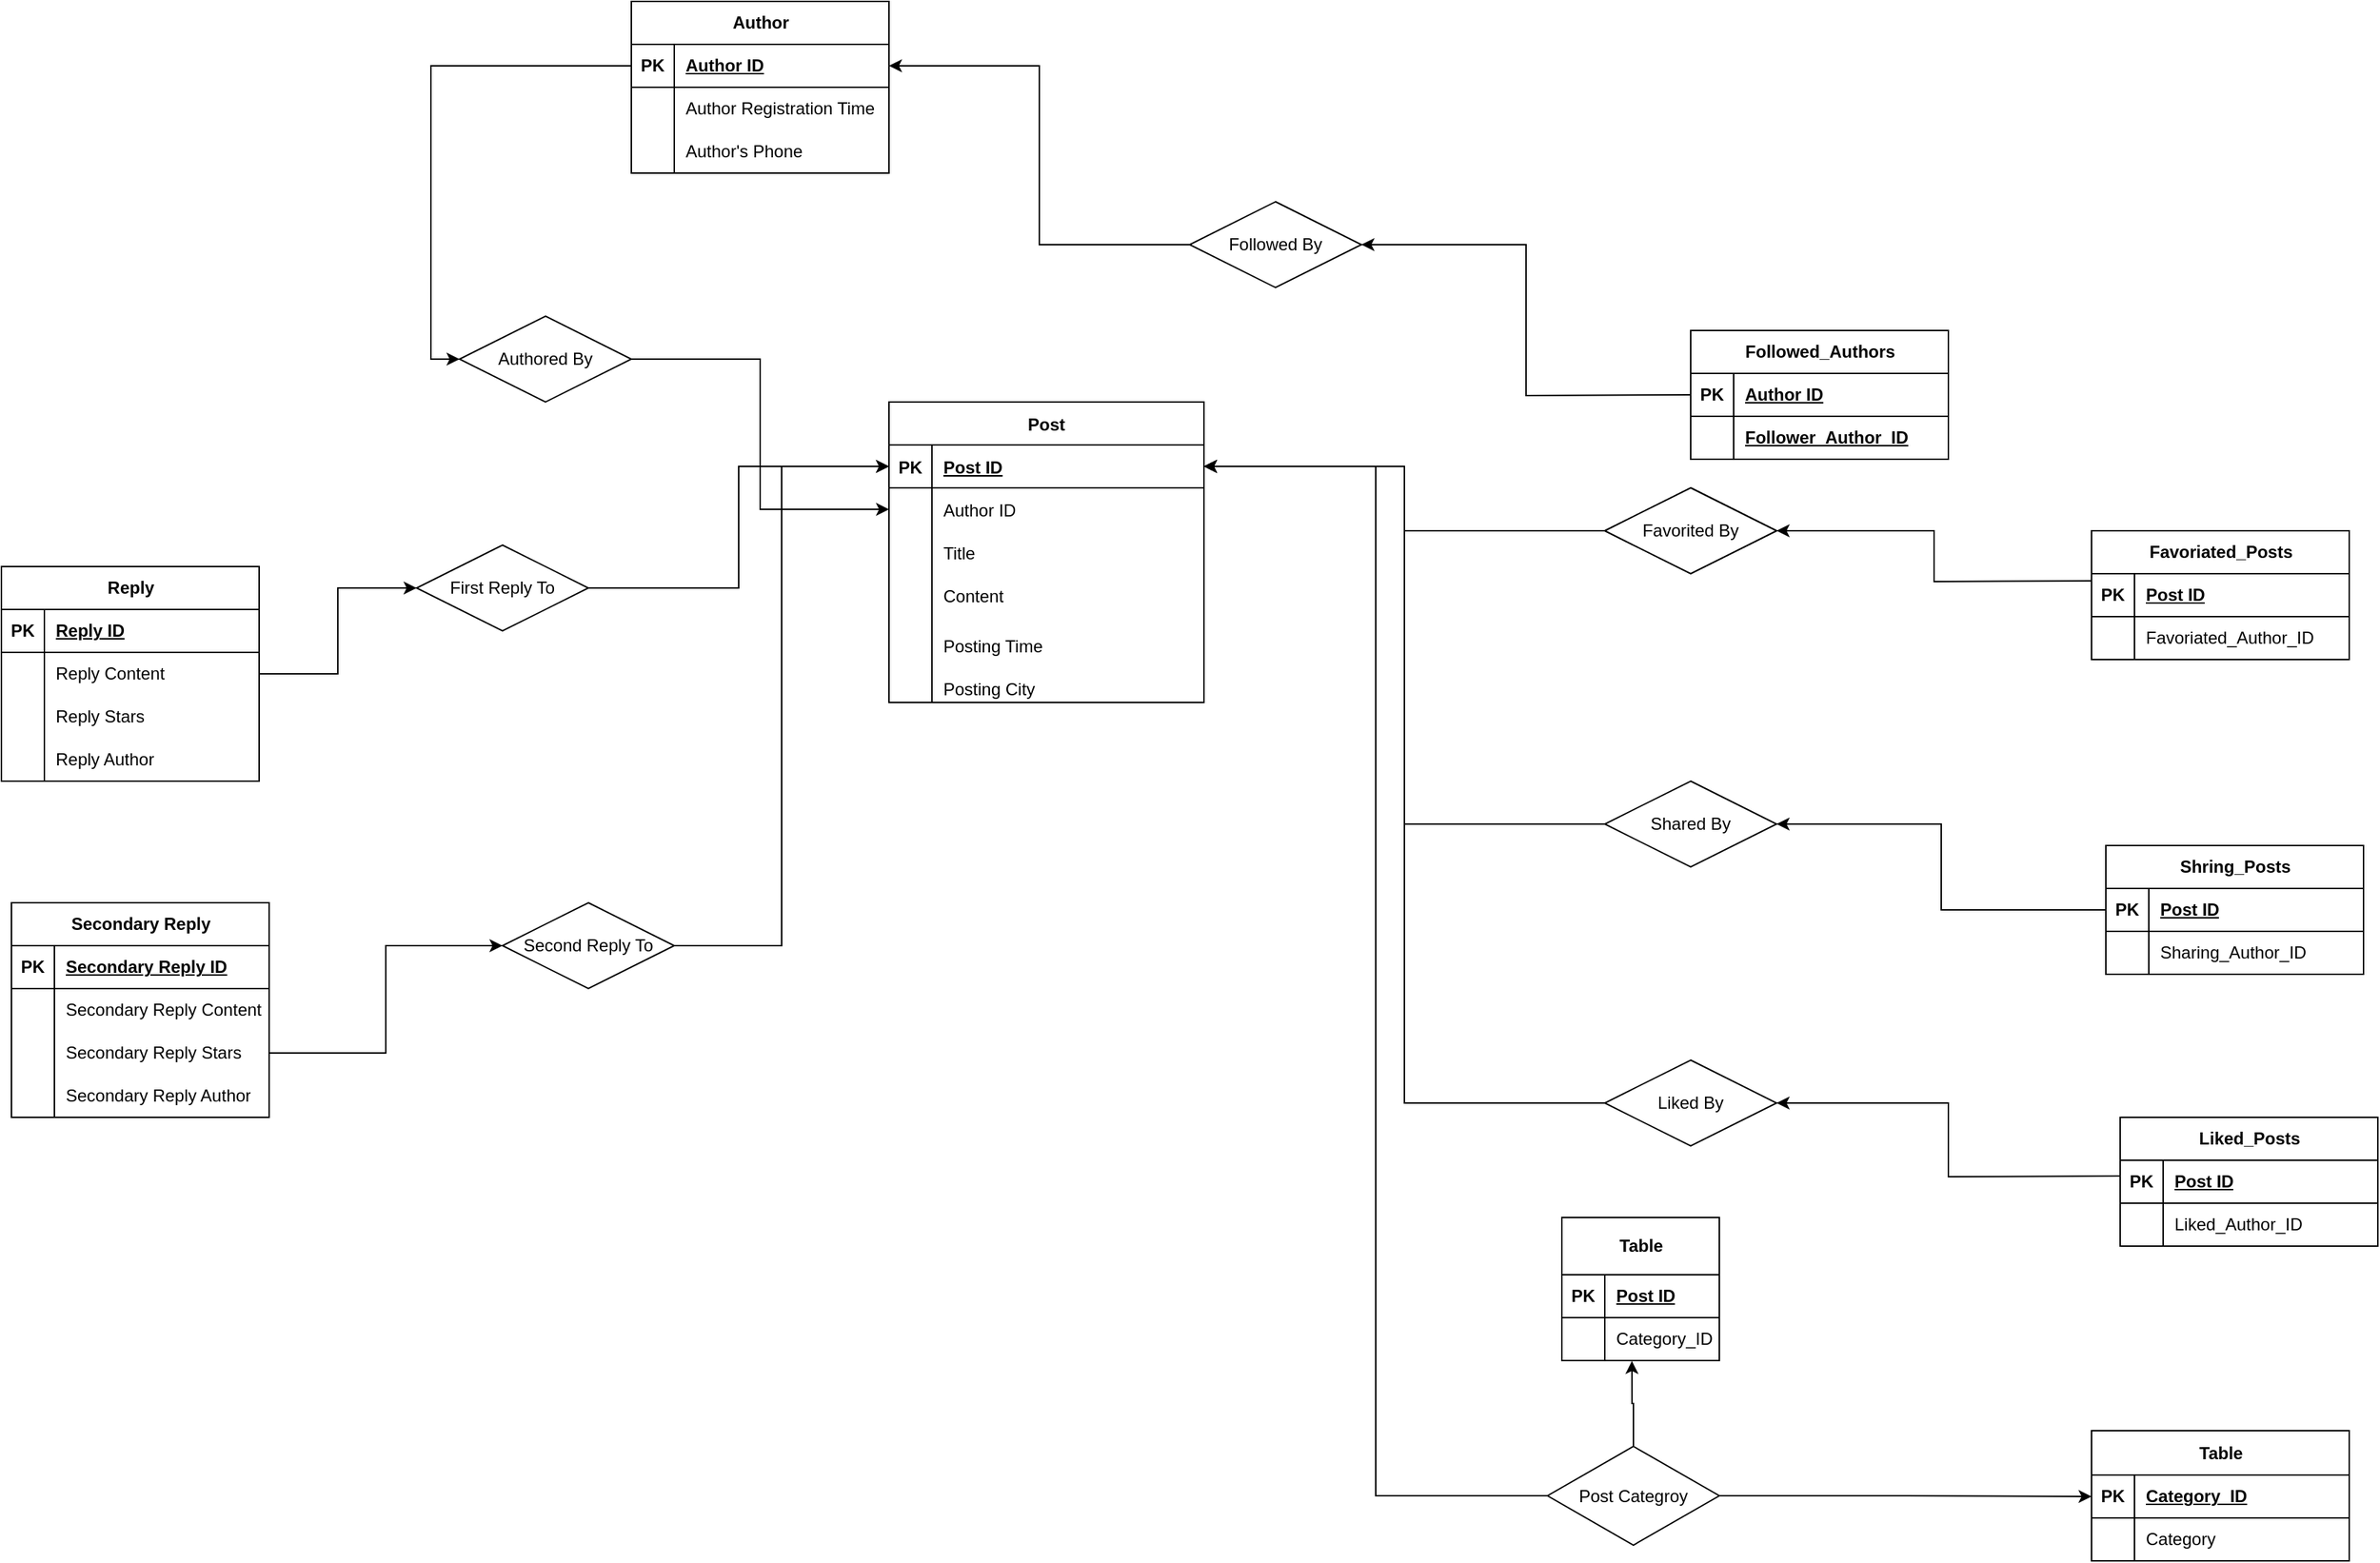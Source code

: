 <mxfile version="21.1.4" type="github" pages="2">
  <diagram id="wc2i8SC1OZebdSuex8TC" name="第 2 页">
    <mxGraphModel dx="2705" dy="1143" grid="1" gridSize="10" guides="1" tooltips="1" connect="1" arrows="1" fold="1" page="1" pageScale="1" pageWidth="827" pageHeight="1169" math="0" shadow="0">
      <root>
        <mxCell id="0" />
        <mxCell id="1" parent="0" />
        <mxCell id="IW06piPYFGk6PQFDPXux-1" value="Post" style="shape=table;startSize=30;container=1;collapsible=1;childLayout=tableLayout;fixedRows=1;rowLines=0;fontStyle=1;align=center;resizeLast=1;" parent="1" vertex="1">
          <mxGeometry x="20" y="320" width="220" height="210.0" as="geometry">
            <mxRectangle x="70" y="50" width="70" height="30" as="alternateBounds" />
          </mxGeometry>
        </mxCell>
        <mxCell id="IW06piPYFGk6PQFDPXux-2" value="" style="shape=partialRectangle;collapsible=0;dropTarget=0;pointerEvents=0;fillColor=none;points=[[0,0.5],[1,0.5]];portConstraint=eastwest;top=0;left=0;right=0;bottom=1;" parent="IW06piPYFGk6PQFDPXux-1" vertex="1">
          <mxGeometry y="30" width="220" height="30" as="geometry" />
        </mxCell>
        <mxCell id="IW06piPYFGk6PQFDPXux-3" value="PK" style="shape=partialRectangle;overflow=hidden;connectable=0;fillColor=none;top=0;left=0;bottom=0;right=0;fontStyle=1;" parent="IW06piPYFGk6PQFDPXux-2" vertex="1">
          <mxGeometry width="30" height="30" as="geometry">
            <mxRectangle width="30" height="30" as="alternateBounds" />
          </mxGeometry>
        </mxCell>
        <mxCell id="IW06piPYFGk6PQFDPXux-4" value="Post ID" style="shape=partialRectangle;overflow=hidden;connectable=0;fillColor=none;top=0;left=0;bottom=0;right=0;align=left;spacingLeft=6;fontStyle=5;" parent="IW06piPYFGk6PQFDPXux-2" vertex="1">
          <mxGeometry x="30" width="190" height="30" as="geometry">
            <mxRectangle width="190" height="30" as="alternateBounds" />
          </mxGeometry>
        </mxCell>
        <mxCell id="IW06piPYFGk6PQFDPXux-5" value="" style="shape=partialRectangle;collapsible=0;dropTarget=0;pointerEvents=0;fillColor=none;points=[[0,0.5],[1,0.5]];portConstraint=eastwest;top=0;left=0;right=0;bottom=0;" parent="IW06piPYFGk6PQFDPXux-1" vertex="1">
          <mxGeometry y="60" width="220" height="30" as="geometry" />
        </mxCell>
        <mxCell id="IW06piPYFGk6PQFDPXux-6" value="" style="shape=partialRectangle;overflow=hidden;connectable=0;fillColor=none;top=0;left=0;bottom=0;right=0;fontStyle=1" parent="IW06piPYFGk6PQFDPXux-5" vertex="1">
          <mxGeometry width="30" height="30" as="geometry">
            <mxRectangle width="30" height="30" as="alternateBounds" />
          </mxGeometry>
        </mxCell>
        <mxCell id="IW06piPYFGk6PQFDPXux-7" value="Author ID" style="shape=partialRectangle;overflow=hidden;connectable=0;fillColor=none;top=0;left=0;bottom=0;right=0;align=left;spacingLeft=6;fontStyle=0" parent="IW06piPYFGk6PQFDPXux-5" vertex="1">
          <mxGeometry x="30" width="190" height="30" as="geometry">
            <mxRectangle width="190" height="30" as="alternateBounds" />
          </mxGeometry>
        </mxCell>
        <mxCell id="ni7V_gJWR7s85O_vy5rq-45" value="" style="shape=partialRectangle;collapsible=0;dropTarget=0;pointerEvents=0;fillColor=none;points=[[0,0.5],[1,0.5]];portConstraint=eastwest;top=0;left=0;right=0;bottom=0;" parent="IW06piPYFGk6PQFDPXux-1" vertex="1">
          <mxGeometry y="90" width="220" height="30" as="geometry" />
        </mxCell>
        <mxCell id="ni7V_gJWR7s85O_vy5rq-46" value="" style="shape=partialRectangle;overflow=hidden;connectable=0;fillColor=none;top=0;left=0;bottom=0;right=0;" parent="ni7V_gJWR7s85O_vy5rq-45" vertex="1">
          <mxGeometry width="30" height="30" as="geometry">
            <mxRectangle width="30" height="30" as="alternateBounds" />
          </mxGeometry>
        </mxCell>
        <mxCell id="ni7V_gJWR7s85O_vy5rq-47" value="Title" style="shape=partialRectangle;overflow=hidden;connectable=0;fillColor=none;top=0;left=0;bottom=0;right=0;align=left;spacingLeft=6;" parent="ni7V_gJWR7s85O_vy5rq-45" vertex="1">
          <mxGeometry x="30" width="190" height="30" as="geometry">
            <mxRectangle width="190" height="30" as="alternateBounds" />
          </mxGeometry>
        </mxCell>
        <mxCell id="IW06piPYFGk6PQFDPXux-11" value="" style="shape=partialRectangle;collapsible=0;dropTarget=0;pointerEvents=0;fillColor=none;points=[[0,0.5],[1,0.5]];portConstraint=eastwest;top=0;left=0;right=0;bottom=0;" parent="IW06piPYFGk6PQFDPXux-1" vertex="1">
          <mxGeometry y="120" width="220" height="30" as="geometry" />
        </mxCell>
        <mxCell id="IW06piPYFGk6PQFDPXux-12" value="" style="shape=partialRectangle;overflow=hidden;connectable=0;fillColor=none;top=0;left=0;bottom=0;right=0;" parent="IW06piPYFGk6PQFDPXux-11" vertex="1">
          <mxGeometry width="30" height="30" as="geometry">
            <mxRectangle width="30" height="30" as="alternateBounds" />
          </mxGeometry>
        </mxCell>
        <mxCell id="IW06piPYFGk6PQFDPXux-13" value="Content" style="shape=partialRectangle;overflow=hidden;connectable=0;fillColor=none;top=0;left=0;bottom=0;right=0;align=left;spacingLeft=6;" parent="IW06piPYFGk6PQFDPXux-11" vertex="1">
          <mxGeometry x="30" width="190" height="30" as="geometry">
            <mxRectangle width="190" height="30" as="alternateBounds" />
          </mxGeometry>
        </mxCell>
        <mxCell id="IW06piPYFGk6PQFDPXux-14" value="" style="shape=partialRectangle;collapsible=0;dropTarget=0;pointerEvents=0;fillColor=none;points=[[0,0.5],[1,0.5]];portConstraint=eastwest;top=0;left=0;right=0;bottom=0;" parent="IW06piPYFGk6PQFDPXux-1" vertex="1">
          <mxGeometry y="150" width="220" height="40" as="geometry" />
        </mxCell>
        <mxCell id="IW06piPYFGk6PQFDPXux-15" value="" style="shape=partialRectangle;overflow=hidden;connectable=0;fillColor=none;top=0;left=0;bottom=0;right=0;" parent="IW06piPYFGk6PQFDPXux-14" vertex="1">
          <mxGeometry width="30" height="40" as="geometry">
            <mxRectangle width="30" height="40" as="alternateBounds" />
          </mxGeometry>
        </mxCell>
        <mxCell id="IW06piPYFGk6PQFDPXux-16" value="Posting Time" style="shape=partialRectangle;overflow=hidden;connectable=0;fillColor=none;top=0;left=0;bottom=0;right=0;align=left;spacingLeft=6;" parent="IW06piPYFGk6PQFDPXux-14" vertex="1">
          <mxGeometry x="30" width="190" height="40" as="geometry">
            <mxRectangle width="190" height="40" as="alternateBounds" />
          </mxGeometry>
        </mxCell>
        <mxCell id="IW06piPYFGk6PQFDPXux-17" value="" style="shape=partialRectangle;collapsible=0;dropTarget=0;pointerEvents=0;fillColor=none;points=[[0,0.5],[1,0.5]];portConstraint=eastwest;top=0;left=0;right=0;bottom=0;" parent="IW06piPYFGk6PQFDPXux-1" vertex="1">
          <mxGeometry y="190" width="220" height="20" as="geometry" />
        </mxCell>
        <mxCell id="IW06piPYFGk6PQFDPXux-18" value="" style="shape=partialRectangle;overflow=hidden;connectable=0;fillColor=none;top=0;left=0;bottom=0;right=0;" parent="IW06piPYFGk6PQFDPXux-17" vertex="1">
          <mxGeometry width="30" height="20" as="geometry">
            <mxRectangle width="30" height="20" as="alternateBounds" />
          </mxGeometry>
        </mxCell>
        <mxCell id="IW06piPYFGk6PQFDPXux-19" value="Posting City" style="shape=partialRectangle;overflow=hidden;connectable=0;fillColor=none;top=0;left=0;bottom=0;right=0;align=left;spacingLeft=6;" parent="IW06piPYFGk6PQFDPXux-17" vertex="1">
          <mxGeometry x="30" width="190" height="20" as="geometry">
            <mxRectangle width="190" height="20" as="alternateBounds" />
          </mxGeometry>
        </mxCell>
        <mxCell id="IW06piPYFGk6PQFDPXux-30" value="Reply" style="shape=table;startSize=30;container=1;collapsible=1;childLayout=tableLayout;fixedRows=1;rowLines=0;fontStyle=1;align=center;resizeLast=1;html=1;" parent="1" vertex="1">
          <mxGeometry x="-600" y="435" width="180" height="150" as="geometry" />
        </mxCell>
        <mxCell id="IW06piPYFGk6PQFDPXux-31" value="" style="shape=tableRow;horizontal=0;startSize=0;swimlaneHead=0;swimlaneBody=0;fillColor=none;collapsible=0;dropTarget=0;points=[[0,0.5],[1,0.5]];portConstraint=eastwest;top=0;left=0;right=0;bottom=1;" parent="IW06piPYFGk6PQFDPXux-30" vertex="1">
          <mxGeometry y="30" width="180" height="30" as="geometry" />
        </mxCell>
        <mxCell id="IW06piPYFGk6PQFDPXux-32" value="PK" style="shape=partialRectangle;connectable=0;fillColor=none;top=0;left=0;bottom=0;right=0;fontStyle=1;overflow=hidden;whiteSpace=wrap;html=1;" parent="IW06piPYFGk6PQFDPXux-31" vertex="1">
          <mxGeometry width="30" height="30" as="geometry">
            <mxRectangle width="30" height="30" as="alternateBounds" />
          </mxGeometry>
        </mxCell>
        <mxCell id="IW06piPYFGk6PQFDPXux-33" value="Reply ID" style="shape=partialRectangle;connectable=0;fillColor=none;top=0;left=0;bottom=0;right=0;align=left;spacingLeft=6;fontStyle=5;overflow=hidden;whiteSpace=wrap;html=1;" parent="IW06piPYFGk6PQFDPXux-31" vertex="1">
          <mxGeometry x="30" width="150" height="30" as="geometry">
            <mxRectangle width="150" height="30" as="alternateBounds" />
          </mxGeometry>
        </mxCell>
        <mxCell id="IW06piPYFGk6PQFDPXux-37" value="" style="shape=tableRow;horizontal=0;startSize=0;swimlaneHead=0;swimlaneBody=0;fillColor=none;collapsible=0;dropTarget=0;points=[[0,0.5],[1,0.5]];portConstraint=eastwest;top=0;left=0;right=0;bottom=0;" parent="IW06piPYFGk6PQFDPXux-30" vertex="1">
          <mxGeometry y="60" width="180" height="30" as="geometry" />
        </mxCell>
        <mxCell id="IW06piPYFGk6PQFDPXux-38" value="" style="shape=partialRectangle;connectable=0;fillColor=none;top=0;left=0;bottom=0;right=0;editable=1;overflow=hidden;whiteSpace=wrap;html=1;" parent="IW06piPYFGk6PQFDPXux-37" vertex="1">
          <mxGeometry width="30" height="30" as="geometry">
            <mxRectangle width="30" height="30" as="alternateBounds" />
          </mxGeometry>
        </mxCell>
        <mxCell id="IW06piPYFGk6PQFDPXux-39" value="Reply Content" style="shape=partialRectangle;connectable=0;fillColor=none;top=0;left=0;bottom=0;right=0;align=left;spacingLeft=6;overflow=hidden;whiteSpace=wrap;html=1;" parent="IW06piPYFGk6PQFDPXux-37" vertex="1">
          <mxGeometry x="30" width="150" height="30" as="geometry">
            <mxRectangle width="150" height="30" as="alternateBounds" />
          </mxGeometry>
        </mxCell>
        <mxCell id="IW06piPYFGk6PQFDPXux-40" value="" style="shape=tableRow;horizontal=0;startSize=0;swimlaneHead=0;swimlaneBody=0;fillColor=none;collapsible=0;dropTarget=0;points=[[0,0.5],[1,0.5]];portConstraint=eastwest;top=0;left=0;right=0;bottom=0;" parent="IW06piPYFGk6PQFDPXux-30" vertex="1">
          <mxGeometry y="90" width="180" height="30" as="geometry" />
        </mxCell>
        <mxCell id="IW06piPYFGk6PQFDPXux-41" value="" style="shape=partialRectangle;connectable=0;fillColor=none;top=0;left=0;bottom=0;right=0;editable=1;overflow=hidden;whiteSpace=wrap;html=1;" parent="IW06piPYFGk6PQFDPXux-40" vertex="1">
          <mxGeometry width="30" height="30" as="geometry">
            <mxRectangle width="30" height="30" as="alternateBounds" />
          </mxGeometry>
        </mxCell>
        <mxCell id="IW06piPYFGk6PQFDPXux-42" value="Reply Stars" style="shape=partialRectangle;connectable=0;fillColor=none;top=0;left=0;bottom=0;right=0;align=left;spacingLeft=6;overflow=hidden;whiteSpace=wrap;html=1;" parent="IW06piPYFGk6PQFDPXux-40" vertex="1">
          <mxGeometry x="30" width="150" height="30" as="geometry">
            <mxRectangle width="150" height="30" as="alternateBounds" />
          </mxGeometry>
        </mxCell>
        <mxCell id="IW06piPYFGk6PQFDPXux-43" value="" style="shape=tableRow;horizontal=0;startSize=0;swimlaneHead=0;swimlaneBody=0;fillColor=none;collapsible=0;dropTarget=0;points=[[0,0.5],[1,0.5]];portConstraint=eastwest;top=0;left=0;right=0;bottom=0;" parent="IW06piPYFGk6PQFDPXux-30" vertex="1">
          <mxGeometry y="120" width="180" height="30" as="geometry" />
        </mxCell>
        <mxCell id="IW06piPYFGk6PQFDPXux-44" value="" style="shape=partialRectangle;connectable=0;fillColor=none;top=0;left=0;bottom=0;right=0;editable=1;overflow=hidden;whiteSpace=wrap;html=1;" parent="IW06piPYFGk6PQFDPXux-43" vertex="1">
          <mxGeometry width="30" height="30" as="geometry">
            <mxRectangle width="30" height="30" as="alternateBounds" />
          </mxGeometry>
        </mxCell>
        <mxCell id="IW06piPYFGk6PQFDPXux-45" value="Reply Author" style="shape=partialRectangle;connectable=0;fillColor=none;top=0;left=0;bottom=0;right=0;align=left;spacingLeft=6;overflow=hidden;whiteSpace=wrap;html=1;" parent="IW06piPYFGk6PQFDPXux-43" vertex="1">
          <mxGeometry x="30" width="150" height="30" as="geometry">
            <mxRectangle width="150" height="30" as="alternateBounds" />
          </mxGeometry>
        </mxCell>
        <mxCell id="IW06piPYFGk6PQFDPXux-46" value="Secondary Reply" style="shape=table;startSize=30;container=1;collapsible=1;childLayout=tableLayout;fixedRows=1;rowLines=0;fontStyle=1;align=center;resizeLast=1;html=1;" parent="1" vertex="1">
          <mxGeometry x="-593" y="670" width="180" height="150" as="geometry" />
        </mxCell>
        <mxCell id="IW06piPYFGk6PQFDPXux-47" value="" style="shape=tableRow;horizontal=0;startSize=0;swimlaneHead=0;swimlaneBody=0;fillColor=none;collapsible=0;dropTarget=0;points=[[0,0.5],[1,0.5]];portConstraint=eastwest;top=0;left=0;right=0;bottom=1;" parent="IW06piPYFGk6PQFDPXux-46" vertex="1">
          <mxGeometry y="30" width="180" height="30" as="geometry" />
        </mxCell>
        <mxCell id="IW06piPYFGk6PQFDPXux-48" value="PK" style="shape=partialRectangle;connectable=0;fillColor=none;top=0;left=0;bottom=0;right=0;fontStyle=1;overflow=hidden;whiteSpace=wrap;html=1;" parent="IW06piPYFGk6PQFDPXux-47" vertex="1">
          <mxGeometry width="30" height="30" as="geometry">
            <mxRectangle width="30" height="30" as="alternateBounds" />
          </mxGeometry>
        </mxCell>
        <mxCell id="IW06piPYFGk6PQFDPXux-49" value="Secondary Reply ID" style="shape=partialRectangle;connectable=0;fillColor=none;top=0;left=0;bottom=0;right=0;align=left;spacingLeft=6;fontStyle=5;overflow=hidden;whiteSpace=wrap;html=1;" parent="IW06piPYFGk6PQFDPXux-47" vertex="1">
          <mxGeometry x="30" width="150" height="30" as="geometry">
            <mxRectangle width="150" height="30" as="alternateBounds" />
          </mxGeometry>
        </mxCell>
        <mxCell id="IW06piPYFGk6PQFDPXux-53" value="" style="shape=tableRow;horizontal=0;startSize=0;swimlaneHead=0;swimlaneBody=0;fillColor=none;collapsible=0;dropTarget=0;points=[[0,0.5],[1,0.5]];portConstraint=eastwest;top=0;left=0;right=0;bottom=0;" parent="IW06piPYFGk6PQFDPXux-46" vertex="1">
          <mxGeometry y="60" width="180" height="30" as="geometry" />
        </mxCell>
        <mxCell id="IW06piPYFGk6PQFDPXux-54" value="" style="shape=partialRectangle;connectable=0;fillColor=none;top=0;left=0;bottom=0;right=0;editable=1;overflow=hidden;whiteSpace=wrap;html=1;" parent="IW06piPYFGk6PQFDPXux-53" vertex="1">
          <mxGeometry width="30" height="30" as="geometry">
            <mxRectangle width="30" height="30" as="alternateBounds" />
          </mxGeometry>
        </mxCell>
        <mxCell id="IW06piPYFGk6PQFDPXux-55" value="Secondary Reply Content" style="shape=partialRectangle;connectable=0;fillColor=none;top=0;left=0;bottom=0;right=0;align=left;spacingLeft=6;overflow=hidden;whiteSpace=wrap;html=1;" parent="IW06piPYFGk6PQFDPXux-53" vertex="1">
          <mxGeometry x="30" width="150" height="30" as="geometry">
            <mxRectangle width="150" height="30" as="alternateBounds" />
          </mxGeometry>
        </mxCell>
        <mxCell id="IW06piPYFGk6PQFDPXux-56" value="" style="shape=tableRow;horizontal=0;startSize=0;swimlaneHead=0;swimlaneBody=0;fillColor=none;collapsible=0;dropTarget=0;points=[[0,0.5],[1,0.5]];portConstraint=eastwest;top=0;left=0;right=0;bottom=0;" parent="IW06piPYFGk6PQFDPXux-46" vertex="1">
          <mxGeometry y="90" width="180" height="30" as="geometry" />
        </mxCell>
        <mxCell id="IW06piPYFGk6PQFDPXux-57" value="" style="shape=partialRectangle;connectable=0;fillColor=none;top=0;left=0;bottom=0;right=0;editable=1;overflow=hidden;whiteSpace=wrap;html=1;" parent="IW06piPYFGk6PQFDPXux-56" vertex="1">
          <mxGeometry width="30" height="30" as="geometry">
            <mxRectangle width="30" height="30" as="alternateBounds" />
          </mxGeometry>
        </mxCell>
        <mxCell id="IW06piPYFGk6PQFDPXux-58" value="Secondary Reply Stars" style="shape=partialRectangle;connectable=0;fillColor=none;top=0;left=0;bottom=0;right=0;align=left;spacingLeft=6;overflow=hidden;whiteSpace=wrap;html=1;" parent="IW06piPYFGk6PQFDPXux-56" vertex="1">
          <mxGeometry x="30" width="150" height="30" as="geometry">
            <mxRectangle width="150" height="30" as="alternateBounds" />
          </mxGeometry>
        </mxCell>
        <mxCell id="IW06piPYFGk6PQFDPXux-59" value="" style="shape=tableRow;horizontal=0;startSize=0;swimlaneHead=0;swimlaneBody=0;fillColor=none;collapsible=0;dropTarget=0;points=[[0,0.5],[1,0.5]];portConstraint=eastwest;top=0;left=0;right=0;bottom=0;" parent="IW06piPYFGk6PQFDPXux-46" vertex="1">
          <mxGeometry y="120" width="180" height="30" as="geometry" />
        </mxCell>
        <mxCell id="IW06piPYFGk6PQFDPXux-60" value="" style="shape=partialRectangle;connectable=0;fillColor=none;top=0;left=0;bottom=0;right=0;editable=1;overflow=hidden;whiteSpace=wrap;html=1;" parent="IW06piPYFGk6PQFDPXux-59" vertex="1">
          <mxGeometry width="30" height="30" as="geometry">
            <mxRectangle width="30" height="30" as="alternateBounds" />
          </mxGeometry>
        </mxCell>
        <mxCell id="IW06piPYFGk6PQFDPXux-61" value="Secondary Reply Author" style="shape=partialRectangle;connectable=0;fillColor=none;top=0;left=0;bottom=0;right=0;align=left;spacingLeft=6;overflow=hidden;whiteSpace=wrap;html=1;" parent="IW06piPYFGk6PQFDPXux-59" vertex="1">
          <mxGeometry x="30" width="150" height="30" as="geometry">
            <mxRectangle width="150" height="30" as="alternateBounds" />
          </mxGeometry>
        </mxCell>
        <mxCell id="ni7V_gJWR7s85O_vy5rq-1" value="Table" style="shape=table;startSize=31;container=1;collapsible=1;childLayout=tableLayout;fixedRows=1;rowLines=0;fontStyle=1;align=center;resizeLast=1;html=1;" parent="1" vertex="1">
          <mxGeometry x="860" y="1039" width="180" height="91" as="geometry" />
        </mxCell>
        <mxCell id="ni7V_gJWR7s85O_vy5rq-2" value="" style="shape=tableRow;horizontal=0;startSize=0;swimlaneHead=0;swimlaneBody=0;fillColor=none;collapsible=0;dropTarget=0;points=[[0,0.5],[1,0.5]];portConstraint=eastwest;top=0;left=0;right=0;bottom=1;" parent="ni7V_gJWR7s85O_vy5rq-1" vertex="1">
          <mxGeometry y="31" width="180" height="30" as="geometry" />
        </mxCell>
        <mxCell id="ni7V_gJWR7s85O_vy5rq-3" value="PK" style="shape=partialRectangle;connectable=0;fillColor=none;top=0;left=0;bottom=0;right=0;fontStyle=1;overflow=hidden;whiteSpace=wrap;html=1;" parent="ni7V_gJWR7s85O_vy5rq-2" vertex="1">
          <mxGeometry width="30" height="30" as="geometry">
            <mxRectangle width="30" height="30" as="alternateBounds" />
          </mxGeometry>
        </mxCell>
        <mxCell id="ni7V_gJWR7s85O_vy5rq-4" value="Category_ID" style="shape=partialRectangle;connectable=0;fillColor=none;top=0;left=0;bottom=0;right=0;align=left;spacingLeft=6;fontStyle=5;overflow=hidden;whiteSpace=wrap;html=1;" parent="ni7V_gJWR7s85O_vy5rq-2" vertex="1">
          <mxGeometry x="30" width="150" height="30" as="geometry">
            <mxRectangle width="150" height="30" as="alternateBounds" />
          </mxGeometry>
        </mxCell>
        <mxCell id="ni7V_gJWR7s85O_vy5rq-5" value="" style="shape=tableRow;horizontal=0;startSize=0;swimlaneHead=0;swimlaneBody=0;fillColor=none;collapsible=0;dropTarget=0;points=[[0,0.5],[1,0.5]];portConstraint=eastwest;top=0;left=0;right=0;bottom=0;" parent="ni7V_gJWR7s85O_vy5rq-1" vertex="1">
          <mxGeometry y="61" width="180" height="30" as="geometry" />
        </mxCell>
        <mxCell id="ni7V_gJWR7s85O_vy5rq-6" value="" style="shape=partialRectangle;connectable=0;fillColor=none;top=0;left=0;bottom=0;right=0;editable=1;overflow=hidden;whiteSpace=wrap;html=1;" parent="ni7V_gJWR7s85O_vy5rq-5" vertex="1">
          <mxGeometry width="30" height="30" as="geometry">
            <mxRectangle width="30" height="30" as="alternateBounds" />
          </mxGeometry>
        </mxCell>
        <mxCell id="ni7V_gJWR7s85O_vy5rq-7" value="Category" style="shape=partialRectangle;connectable=0;fillColor=none;top=0;left=0;bottom=0;right=0;align=left;spacingLeft=6;overflow=hidden;whiteSpace=wrap;html=1;" parent="ni7V_gJWR7s85O_vy5rq-5" vertex="1">
          <mxGeometry x="30" width="150" height="30" as="geometry">
            <mxRectangle width="150" height="30" as="alternateBounds" />
          </mxGeometry>
        </mxCell>
        <mxCell id="ni7V_gJWR7s85O_vy5rq-58" style="edgeStyle=orthogonalEdgeStyle;rounded=0;orthogonalLoop=1;jettySize=auto;html=1;exitX=1;exitY=0.5;exitDx=0;exitDy=0;entryX=0;entryY=0.5;entryDx=0;entryDy=0;" parent="1" source="ni7V_gJWR7s85O_vy5rq-19" target="ni7V_gJWR7s85O_vy5rq-2" edge="1">
          <mxGeometry relative="1" as="geometry" />
        </mxCell>
        <mxCell id="-g_xMDFjn2V0oYrzfHlb-1" style="edgeStyle=orthogonalEdgeStyle;rounded=0;orthogonalLoop=1;jettySize=auto;html=1;exitX=0;exitY=0.5;exitDx=0;exitDy=0;entryX=1;entryY=0.5;entryDx=0;entryDy=0;" parent="1" source="ni7V_gJWR7s85O_vy5rq-19" target="IW06piPYFGk6PQFDPXux-2" edge="1">
          <mxGeometry relative="1" as="geometry" />
        </mxCell>
        <mxCell id="-g_xMDFjn2V0oYrzfHlb-15" style="edgeStyle=orthogonalEdgeStyle;rounded=0;orthogonalLoop=1;jettySize=auto;html=1;exitX=0.5;exitY=0;exitDx=0;exitDy=0;entryX=0.445;entryY=1.01;entryDx=0;entryDy=0;entryPerimeter=0;" parent="1" source="ni7V_gJWR7s85O_vy5rq-19" target="ni7V_gJWR7s85O_vy5rq-25" edge="1">
          <mxGeometry relative="1" as="geometry" />
        </mxCell>
        <mxCell id="ni7V_gJWR7s85O_vy5rq-19" value="Post Categroy" style="shape=rhombus;perimeter=rhombusPerimeter;whiteSpace=wrap;html=1;align=center;" parent="1" vertex="1">
          <mxGeometry x="480" y="1050" width="120" height="69" as="geometry" />
        </mxCell>
        <mxCell id="ni7V_gJWR7s85O_vy5rq-21" value="Table" style="shape=table;startSize=40;container=1;collapsible=1;childLayout=tableLayout;fixedRows=1;rowLines=0;fontStyle=1;align=center;resizeLast=1;html=1;" parent="1" vertex="1">
          <mxGeometry x="490" y="890" width="110" height="100" as="geometry" />
        </mxCell>
        <mxCell id="ni7V_gJWR7s85O_vy5rq-22" value="" style="shape=tableRow;horizontal=0;startSize=0;swimlaneHead=0;swimlaneBody=0;fillColor=none;collapsible=0;dropTarget=0;points=[[0,0.5],[1,0.5]];portConstraint=eastwest;top=0;left=0;right=0;bottom=1;" parent="ni7V_gJWR7s85O_vy5rq-21" vertex="1">
          <mxGeometry y="40" width="110" height="30" as="geometry" />
        </mxCell>
        <mxCell id="ni7V_gJWR7s85O_vy5rq-23" value="PK" style="shape=partialRectangle;connectable=0;fillColor=none;top=0;left=0;bottom=0;right=0;fontStyle=1;overflow=hidden;whiteSpace=wrap;html=1;" parent="ni7V_gJWR7s85O_vy5rq-22" vertex="1">
          <mxGeometry width="30" height="30" as="geometry">
            <mxRectangle width="30" height="30" as="alternateBounds" />
          </mxGeometry>
        </mxCell>
        <mxCell id="ni7V_gJWR7s85O_vy5rq-24" value="Post ID" style="shape=partialRectangle;connectable=0;fillColor=none;top=0;left=0;bottom=0;right=0;align=left;spacingLeft=6;fontStyle=5;overflow=hidden;whiteSpace=wrap;html=1;" parent="ni7V_gJWR7s85O_vy5rq-22" vertex="1">
          <mxGeometry x="30" width="80" height="30" as="geometry">
            <mxRectangle width="80" height="30" as="alternateBounds" />
          </mxGeometry>
        </mxCell>
        <mxCell id="ni7V_gJWR7s85O_vy5rq-25" value="" style="shape=tableRow;horizontal=0;startSize=0;swimlaneHead=0;swimlaneBody=0;fillColor=none;collapsible=0;dropTarget=0;points=[[0,0.5],[1,0.5]];portConstraint=eastwest;top=0;left=0;right=0;bottom=0;" parent="ni7V_gJWR7s85O_vy5rq-21" vertex="1">
          <mxGeometry y="70" width="110" height="30" as="geometry" />
        </mxCell>
        <mxCell id="ni7V_gJWR7s85O_vy5rq-26" value="" style="shape=partialRectangle;connectable=0;fillColor=none;top=0;left=0;bottom=0;right=0;editable=1;overflow=hidden;whiteSpace=wrap;html=1;" parent="ni7V_gJWR7s85O_vy5rq-25" vertex="1">
          <mxGeometry width="30" height="30" as="geometry">
            <mxRectangle width="30" height="30" as="alternateBounds" />
          </mxGeometry>
        </mxCell>
        <mxCell id="ni7V_gJWR7s85O_vy5rq-27" value="Category_ID" style="shape=partialRectangle;connectable=0;fillColor=none;top=0;left=0;bottom=0;right=0;align=left;spacingLeft=6;overflow=hidden;whiteSpace=wrap;html=1;" parent="ni7V_gJWR7s85O_vy5rq-25" vertex="1">
          <mxGeometry x="30" width="80" height="30" as="geometry">
            <mxRectangle width="80" height="30" as="alternateBounds" />
          </mxGeometry>
        </mxCell>
        <mxCell id="-g_xMDFjn2V0oYrzfHlb-94" style="edgeStyle=orthogonalEdgeStyle;rounded=0;orthogonalLoop=1;jettySize=auto;html=1;exitX=0;exitY=0.5;exitDx=0;exitDy=0;" parent="1" source="ni7V_gJWR7s85O_vy5rq-41" target="-g_xMDFjn2V0oYrzfHlb-82" edge="1">
          <mxGeometry relative="1" as="geometry" />
        </mxCell>
        <mxCell id="ni7V_gJWR7s85O_vy5rq-41" value="Followed By" style="shape=rhombus;perimeter=rhombusPerimeter;whiteSpace=wrap;html=1;align=center;" parent="1" vertex="1">
          <mxGeometry x="230" y="180" width="120" height="60" as="geometry" />
        </mxCell>
        <mxCell id="-g_xMDFjn2V0oYrzfHlb-4" style="edgeStyle=orthogonalEdgeStyle;rounded=0;orthogonalLoop=1;jettySize=auto;html=1;exitX=0;exitY=0.5;exitDx=0;exitDy=0;entryX=1;entryY=0.5;entryDx=0;entryDy=0;" parent="1" source="-g_xMDFjn2V0oYrzfHlb-2" target="IW06piPYFGk6PQFDPXux-2" edge="1">
          <mxGeometry relative="1" as="geometry" />
        </mxCell>
        <mxCell id="-g_xMDFjn2V0oYrzfHlb-2" value="1 to 1" style="shape=rhombus;perimeter=rhombusPerimeter;whiteSpace=wrap;html=1;align=center;" parent="1" vertex="1">
          <mxGeometry x="520" y="380" width="120" height="60" as="geometry" />
        </mxCell>
        <mxCell id="-g_xMDFjn2V0oYrzfHlb-8" value="Favorited By" style="shape=rhombus;perimeter=rhombusPerimeter;whiteSpace=wrap;html=1;align=center;" parent="1" vertex="1">
          <mxGeometry x="520" y="380" width="120" height="60" as="geometry" />
        </mxCell>
        <mxCell id="-g_xMDFjn2V0oYrzfHlb-12" style="edgeStyle=orthogonalEdgeStyle;rounded=0;orthogonalLoop=1;jettySize=auto;html=1;exitX=0;exitY=0.5;exitDx=0;exitDy=0;entryX=1;entryY=0.5;entryDx=0;entryDy=0;" parent="1" source="-g_xMDFjn2V0oYrzfHlb-9" target="IW06piPYFGk6PQFDPXux-2" edge="1">
          <mxGeometry relative="1" as="geometry" />
        </mxCell>
        <mxCell id="-g_xMDFjn2V0oYrzfHlb-9" value="Shared By" style="shape=rhombus;perimeter=rhombusPerimeter;whiteSpace=wrap;html=1;align=center;" parent="1" vertex="1">
          <mxGeometry x="520" y="585" width="120" height="60" as="geometry" />
        </mxCell>
        <mxCell id="-g_xMDFjn2V0oYrzfHlb-14" style="edgeStyle=orthogonalEdgeStyle;rounded=0;orthogonalLoop=1;jettySize=auto;html=1;exitX=0;exitY=0.5;exitDx=0;exitDy=0;" parent="1" source="-g_xMDFjn2V0oYrzfHlb-10" target="IW06piPYFGk6PQFDPXux-2" edge="1">
          <mxGeometry relative="1" as="geometry" />
        </mxCell>
        <mxCell id="-g_xMDFjn2V0oYrzfHlb-10" value="Liked By" style="shape=rhombus;perimeter=rhombusPerimeter;whiteSpace=wrap;html=1;align=center;" parent="1" vertex="1">
          <mxGeometry x="520" y="780" width="120" height="60" as="geometry" />
        </mxCell>
        <mxCell id="-g_xMDFjn2V0oYrzfHlb-17" style="edgeStyle=orthogonalEdgeStyle;rounded=0;orthogonalLoop=1;jettySize=auto;html=1;exitX=0;exitY=0.5;exitDx=0;exitDy=0;entryX=1;entryY=0.5;entryDx=0;entryDy=0;" parent="1" target="-g_xMDFjn2V0oYrzfHlb-8" edge="1">
          <mxGeometry relative="1" as="geometry">
            <mxPoint x="860.0" y="445" as="sourcePoint" />
          </mxGeometry>
        </mxCell>
        <mxCell id="-g_xMDFjn2V0oYrzfHlb-18" style="edgeStyle=orthogonalEdgeStyle;rounded=0;orthogonalLoop=1;jettySize=auto;html=1;exitX=0;exitY=0.5;exitDx=0;exitDy=0;entryX=1;entryY=0.5;entryDx=0;entryDy=0;" parent="1" target="ni7V_gJWR7s85O_vy5rq-41" edge="1">
          <mxGeometry relative="1" as="geometry">
            <mxPoint x="580" y="315" as="sourcePoint" />
          </mxGeometry>
        </mxCell>
        <mxCell id="-g_xMDFjn2V0oYrzfHlb-25" style="edgeStyle=orthogonalEdgeStyle;rounded=0;orthogonalLoop=1;jettySize=auto;html=1;exitX=1;exitY=0.5;exitDx=0;exitDy=0;entryX=0;entryY=0.5;entryDx=0;entryDy=0;" parent="1" source="-g_xMDFjn2V0oYrzfHlb-20" target="IW06piPYFGk6PQFDPXux-2" edge="1">
          <mxGeometry relative="1" as="geometry" />
        </mxCell>
        <mxCell id="-g_xMDFjn2V0oYrzfHlb-20" value="First Reply To" style="shape=rhombus;perimeter=rhombusPerimeter;whiteSpace=wrap;html=1;align=center;" parent="1" vertex="1">
          <mxGeometry x="-310" y="420" width="120" height="60" as="geometry" />
        </mxCell>
        <mxCell id="-g_xMDFjn2V0oYrzfHlb-23" style="edgeStyle=orthogonalEdgeStyle;rounded=0;orthogonalLoop=1;jettySize=auto;html=1;exitX=1;exitY=0.5;exitDx=0;exitDy=0;entryX=0;entryY=0.5;entryDx=0;entryDy=0;" parent="1" source="-g_xMDFjn2V0oYrzfHlb-21" target="IW06piPYFGk6PQFDPXux-2" edge="1">
          <mxGeometry relative="1" as="geometry" />
        </mxCell>
        <mxCell id="-g_xMDFjn2V0oYrzfHlb-21" value="Second Reply To" style="shape=rhombus;perimeter=rhombusPerimeter;whiteSpace=wrap;html=1;align=center;" parent="1" vertex="1">
          <mxGeometry x="-250" y="670" width="120" height="60" as="geometry" />
        </mxCell>
        <mxCell id="-g_xMDFjn2V0oYrzfHlb-22" style="edgeStyle=orthogonalEdgeStyle;rounded=0;orthogonalLoop=1;jettySize=auto;html=1;exitX=1;exitY=0.5;exitDx=0;exitDy=0;entryX=0;entryY=0.5;entryDx=0;entryDy=0;" parent="1" source="IW06piPYFGk6PQFDPXux-56" target="-g_xMDFjn2V0oYrzfHlb-21" edge="1">
          <mxGeometry relative="1" as="geometry" />
        </mxCell>
        <mxCell id="-g_xMDFjn2V0oYrzfHlb-24" style="edgeStyle=orthogonalEdgeStyle;rounded=0;orthogonalLoop=1;jettySize=auto;html=1;exitX=1;exitY=0.5;exitDx=0;exitDy=0;entryX=0;entryY=0.5;entryDx=0;entryDy=0;" parent="1" source="IW06piPYFGk6PQFDPXux-37" target="-g_xMDFjn2V0oYrzfHlb-20" edge="1">
          <mxGeometry relative="1" as="geometry" />
        </mxCell>
        <mxCell id="-g_xMDFjn2V0oYrzfHlb-39" style="edgeStyle=orthogonalEdgeStyle;rounded=0;orthogonalLoop=1;jettySize=auto;html=1;exitX=0;exitY=0.5;exitDx=0;exitDy=0;entryX=1;entryY=0.5;entryDx=0;entryDy=0;" parent="1" target="-g_xMDFjn2V0oYrzfHlb-10" edge="1">
          <mxGeometry relative="1" as="geometry">
            <mxPoint x="880.0" y="861" as="sourcePoint" />
          </mxGeometry>
        </mxCell>
        <mxCell id="-g_xMDFjn2V0oYrzfHlb-43" value="Liked_Posts" style="shape=table;startSize=30;container=1;collapsible=1;childLayout=tableLayout;fixedRows=1;rowLines=0;fontStyle=1;align=center;resizeLast=1;html=1;" parent="1" vertex="1">
          <mxGeometry x="880" y="820" width="180" height="90" as="geometry" />
        </mxCell>
        <mxCell id="-g_xMDFjn2V0oYrzfHlb-44" value="" style="shape=tableRow;horizontal=0;startSize=0;swimlaneHead=0;swimlaneBody=0;fillColor=none;collapsible=0;dropTarget=0;points=[[0,0.5],[1,0.5]];portConstraint=eastwest;top=0;left=0;right=0;bottom=1;" parent="-g_xMDFjn2V0oYrzfHlb-43" vertex="1">
          <mxGeometry y="30" width="180" height="30" as="geometry" />
        </mxCell>
        <mxCell id="-g_xMDFjn2V0oYrzfHlb-45" value="PK" style="shape=partialRectangle;connectable=0;fillColor=none;top=0;left=0;bottom=0;right=0;fontStyle=1;overflow=hidden;whiteSpace=wrap;html=1;" parent="-g_xMDFjn2V0oYrzfHlb-44" vertex="1">
          <mxGeometry width="30" height="30" as="geometry">
            <mxRectangle width="30" height="30" as="alternateBounds" />
          </mxGeometry>
        </mxCell>
        <mxCell id="-g_xMDFjn2V0oYrzfHlb-46" value="Post ID" style="shape=partialRectangle;connectable=0;fillColor=none;top=0;left=0;bottom=0;right=0;align=left;spacingLeft=6;fontStyle=5;overflow=hidden;whiteSpace=wrap;html=1;" parent="-g_xMDFjn2V0oYrzfHlb-44" vertex="1">
          <mxGeometry x="30" width="150" height="30" as="geometry">
            <mxRectangle width="150" height="30" as="alternateBounds" />
          </mxGeometry>
        </mxCell>
        <mxCell id="-g_xMDFjn2V0oYrzfHlb-47" value="" style="shape=tableRow;horizontal=0;startSize=0;swimlaneHead=0;swimlaneBody=0;fillColor=none;collapsible=0;dropTarget=0;points=[[0,0.5],[1,0.5]];portConstraint=eastwest;top=0;left=0;right=0;bottom=0;" parent="-g_xMDFjn2V0oYrzfHlb-43" vertex="1">
          <mxGeometry y="60" width="180" height="30" as="geometry" />
        </mxCell>
        <mxCell id="-g_xMDFjn2V0oYrzfHlb-48" value="" style="shape=partialRectangle;connectable=0;fillColor=none;top=0;left=0;bottom=0;right=0;editable=1;overflow=hidden;whiteSpace=wrap;html=1;" parent="-g_xMDFjn2V0oYrzfHlb-47" vertex="1">
          <mxGeometry width="30" height="30" as="geometry">
            <mxRectangle width="30" height="30" as="alternateBounds" />
          </mxGeometry>
        </mxCell>
        <mxCell id="-g_xMDFjn2V0oYrzfHlb-49" value="Liked_Author_ID" style="shape=partialRectangle;connectable=0;fillColor=none;top=0;left=0;bottom=0;right=0;align=left;spacingLeft=6;overflow=hidden;whiteSpace=wrap;html=1;" parent="-g_xMDFjn2V0oYrzfHlb-47" vertex="1">
          <mxGeometry x="30" width="150" height="30" as="geometry">
            <mxRectangle width="150" height="30" as="alternateBounds" />
          </mxGeometry>
        </mxCell>
        <mxCell id="-g_xMDFjn2V0oYrzfHlb-65" value="Shring_Posts" style="shape=table;startSize=30;container=1;collapsible=1;childLayout=tableLayout;fixedRows=1;rowLines=0;fontStyle=1;align=center;resizeLast=1;html=1;" parent="1" vertex="1">
          <mxGeometry x="870" y="630" width="180" height="90" as="geometry" />
        </mxCell>
        <mxCell id="-g_xMDFjn2V0oYrzfHlb-66" value="" style="shape=tableRow;horizontal=0;startSize=0;swimlaneHead=0;swimlaneBody=0;fillColor=none;collapsible=0;dropTarget=0;points=[[0,0.5],[1,0.5]];portConstraint=eastwest;top=0;left=0;right=0;bottom=1;" parent="-g_xMDFjn2V0oYrzfHlb-65" vertex="1">
          <mxGeometry y="30" width="180" height="30" as="geometry" />
        </mxCell>
        <mxCell id="-g_xMDFjn2V0oYrzfHlb-67" value="PK" style="shape=partialRectangle;connectable=0;fillColor=none;top=0;left=0;bottom=0;right=0;fontStyle=1;overflow=hidden;whiteSpace=wrap;html=1;" parent="-g_xMDFjn2V0oYrzfHlb-66" vertex="1">
          <mxGeometry width="30" height="30" as="geometry">
            <mxRectangle width="30" height="30" as="alternateBounds" />
          </mxGeometry>
        </mxCell>
        <mxCell id="-g_xMDFjn2V0oYrzfHlb-68" value="Post ID" style="shape=partialRectangle;connectable=0;fillColor=none;top=0;left=0;bottom=0;right=0;align=left;spacingLeft=6;fontStyle=5;overflow=hidden;whiteSpace=wrap;html=1;" parent="-g_xMDFjn2V0oYrzfHlb-66" vertex="1">
          <mxGeometry x="30" width="150" height="30" as="geometry">
            <mxRectangle width="150" height="30" as="alternateBounds" />
          </mxGeometry>
        </mxCell>
        <mxCell id="-g_xMDFjn2V0oYrzfHlb-69" value="" style="shape=tableRow;horizontal=0;startSize=0;swimlaneHead=0;swimlaneBody=0;fillColor=none;collapsible=0;dropTarget=0;points=[[0,0.5],[1,0.5]];portConstraint=eastwest;top=0;left=0;right=0;bottom=0;" parent="-g_xMDFjn2V0oYrzfHlb-65" vertex="1">
          <mxGeometry y="60" width="180" height="30" as="geometry" />
        </mxCell>
        <mxCell id="-g_xMDFjn2V0oYrzfHlb-70" value="" style="shape=partialRectangle;connectable=0;fillColor=none;top=0;left=0;bottom=0;right=0;editable=1;overflow=hidden;whiteSpace=wrap;html=1;" parent="-g_xMDFjn2V0oYrzfHlb-69" vertex="1">
          <mxGeometry width="30" height="30" as="geometry">
            <mxRectangle width="30" height="30" as="alternateBounds" />
          </mxGeometry>
        </mxCell>
        <mxCell id="-g_xMDFjn2V0oYrzfHlb-71" value="Sharing_Author_ID" style="shape=partialRectangle;connectable=0;fillColor=none;top=0;left=0;bottom=0;right=0;align=left;spacingLeft=6;overflow=hidden;whiteSpace=wrap;html=1;" parent="-g_xMDFjn2V0oYrzfHlb-69" vertex="1">
          <mxGeometry x="30" width="150" height="30" as="geometry">
            <mxRectangle width="150" height="30" as="alternateBounds" />
          </mxGeometry>
        </mxCell>
        <mxCell id="-g_xMDFjn2V0oYrzfHlb-72" style="edgeStyle=orthogonalEdgeStyle;rounded=0;orthogonalLoop=1;jettySize=auto;html=1;exitX=0;exitY=0.5;exitDx=0;exitDy=0;entryX=1;entryY=0.5;entryDx=0;entryDy=0;" parent="1" source="-g_xMDFjn2V0oYrzfHlb-66" target="-g_xMDFjn2V0oYrzfHlb-9" edge="1">
          <mxGeometry relative="1" as="geometry" />
        </mxCell>
        <mxCell id="-g_xMDFjn2V0oYrzfHlb-74" value="Favoriated_Posts" style="shape=table;startSize=30;container=1;collapsible=1;childLayout=tableLayout;fixedRows=1;rowLines=0;fontStyle=1;align=center;resizeLast=1;html=1;" parent="1" vertex="1">
          <mxGeometry x="860" y="410" width="180" height="90" as="geometry" />
        </mxCell>
        <mxCell id="-g_xMDFjn2V0oYrzfHlb-75" value="" style="shape=tableRow;horizontal=0;startSize=0;swimlaneHead=0;swimlaneBody=0;fillColor=none;collapsible=0;dropTarget=0;points=[[0,0.5],[1,0.5]];portConstraint=eastwest;top=0;left=0;right=0;bottom=1;" parent="-g_xMDFjn2V0oYrzfHlb-74" vertex="1">
          <mxGeometry y="30" width="180" height="30" as="geometry" />
        </mxCell>
        <mxCell id="-g_xMDFjn2V0oYrzfHlb-76" value="PK" style="shape=partialRectangle;connectable=0;fillColor=none;top=0;left=0;bottom=0;right=0;fontStyle=1;overflow=hidden;whiteSpace=wrap;html=1;" parent="-g_xMDFjn2V0oYrzfHlb-75" vertex="1">
          <mxGeometry width="30" height="30" as="geometry">
            <mxRectangle width="30" height="30" as="alternateBounds" />
          </mxGeometry>
        </mxCell>
        <mxCell id="-g_xMDFjn2V0oYrzfHlb-77" value="Post ID" style="shape=partialRectangle;connectable=0;fillColor=none;top=0;left=0;bottom=0;right=0;align=left;spacingLeft=6;fontStyle=5;overflow=hidden;whiteSpace=wrap;html=1;" parent="-g_xMDFjn2V0oYrzfHlb-75" vertex="1">
          <mxGeometry x="30" width="150" height="30" as="geometry">
            <mxRectangle width="150" height="30" as="alternateBounds" />
          </mxGeometry>
        </mxCell>
        <mxCell id="-g_xMDFjn2V0oYrzfHlb-78" value="" style="shape=tableRow;horizontal=0;startSize=0;swimlaneHead=0;swimlaneBody=0;fillColor=none;collapsible=0;dropTarget=0;points=[[0,0.5],[1,0.5]];portConstraint=eastwest;top=0;left=0;right=0;bottom=0;" parent="-g_xMDFjn2V0oYrzfHlb-74" vertex="1">
          <mxGeometry y="60" width="180" height="30" as="geometry" />
        </mxCell>
        <mxCell id="-g_xMDFjn2V0oYrzfHlb-79" value="" style="shape=partialRectangle;connectable=0;fillColor=none;top=0;left=0;bottom=0;right=0;editable=1;overflow=hidden;whiteSpace=wrap;html=1;" parent="-g_xMDFjn2V0oYrzfHlb-78" vertex="1">
          <mxGeometry width="30" height="30" as="geometry">
            <mxRectangle width="30" height="30" as="alternateBounds" />
          </mxGeometry>
        </mxCell>
        <mxCell id="-g_xMDFjn2V0oYrzfHlb-80" value="Favoriated_Author_ID" style="shape=partialRectangle;connectable=0;fillColor=none;top=0;left=0;bottom=0;right=0;align=left;spacingLeft=6;overflow=hidden;whiteSpace=wrap;html=1;" parent="-g_xMDFjn2V0oYrzfHlb-78" vertex="1">
          <mxGeometry x="30" width="150" height="30" as="geometry">
            <mxRectangle width="150" height="30" as="alternateBounds" />
          </mxGeometry>
        </mxCell>
        <mxCell id="-g_xMDFjn2V0oYrzfHlb-81" value="Author" style="shape=table;startSize=30;container=1;collapsible=1;childLayout=tableLayout;fixedRows=1;rowLines=0;fontStyle=1;align=center;resizeLast=1;html=1;" parent="1" vertex="1">
          <mxGeometry x="-160" y="40" width="180" height="120" as="geometry" />
        </mxCell>
        <mxCell id="-g_xMDFjn2V0oYrzfHlb-82" value="" style="shape=tableRow;horizontal=0;startSize=0;swimlaneHead=0;swimlaneBody=0;fillColor=none;collapsible=0;dropTarget=0;points=[[0,0.5],[1,0.5]];portConstraint=eastwest;top=0;left=0;right=0;bottom=1;" parent="-g_xMDFjn2V0oYrzfHlb-81" vertex="1">
          <mxGeometry y="30" width="180" height="30" as="geometry" />
        </mxCell>
        <mxCell id="-g_xMDFjn2V0oYrzfHlb-83" value="PK" style="shape=partialRectangle;connectable=0;fillColor=none;top=0;left=0;bottom=0;right=0;fontStyle=1;overflow=hidden;whiteSpace=wrap;html=1;" parent="-g_xMDFjn2V0oYrzfHlb-82" vertex="1">
          <mxGeometry width="30" height="30" as="geometry">
            <mxRectangle width="30" height="30" as="alternateBounds" />
          </mxGeometry>
        </mxCell>
        <mxCell id="-g_xMDFjn2V0oYrzfHlb-84" value="Author ID" style="shape=partialRectangle;connectable=0;fillColor=none;top=0;left=0;bottom=0;right=0;align=left;spacingLeft=6;fontStyle=5;overflow=hidden;whiteSpace=wrap;html=1;" parent="-g_xMDFjn2V0oYrzfHlb-82" vertex="1">
          <mxGeometry x="30" width="150" height="30" as="geometry">
            <mxRectangle width="150" height="30" as="alternateBounds" />
          </mxGeometry>
        </mxCell>
        <mxCell id="-g_xMDFjn2V0oYrzfHlb-85" value="" style="shape=tableRow;horizontal=0;startSize=0;swimlaneHead=0;swimlaneBody=0;fillColor=none;collapsible=0;dropTarget=0;points=[[0,0.5],[1,0.5]];portConstraint=eastwest;top=0;left=0;right=0;bottom=0;" parent="-g_xMDFjn2V0oYrzfHlb-81" vertex="1">
          <mxGeometry y="60" width="180" height="30" as="geometry" />
        </mxCell>
        <mxCell id="-g_xMDFjn2V0oYrzfHlb-86" value="" style="shape=partialRectangle;connectable=0;fillColor=none;top=0;left=0;bottom=0;right=0;editable=1;overflow=hidden;whiteSpace=wrap;html=1;" parent="-g_xMDFjn2V0oYrzfHlb-85" vertex="1">
          <mxGeometry width="30" height="30" as="geometry">
            <mxRectangle width="30" height="30" as="alternateBounds" />
          </mxGeometry>
        </mxCell>
        <mxCell id="-g_xMDFjn2V0oYrzfHlb-87" value="Author Registration Time" style="shape=partialRectangle;connectable=0;fillColor=none;top=0;left=0;bottom=0;right=0;align=left;spacingLeft=6;overflow=hidden;whiteSpace=wrap;html=1;" parent="-g_xMDFjn2V0oYrzfHlb-85" vertex="1">
          <mxGeometry x="30" width="150" height="30" as="geometry">
            <mxRectangle width="150" height="30" as="alternateBounds" />
          </mxGeometry>
        </mxCell>
        <mxCell id="-g_xMDFjn2V0oYrzfHlb-88" value="" style="shape=tableRow;horizontal=0;startSize=0;swimlaneHead=0;swimlaneBody=0;fillColor=none;collapsible=0;dropTarget=0;points=[[0,0.5],[1,0.5]];portConstraint=eastwest;top=0;left=0;right=0;bottom=0;" parent="-g_xMDFjn2V0oYrzfHlb-81" vertex="1">
          <mxGeometry y="90" width="180" height="30" as="geometry" />
        </mxCell>
        <mxCell id="-g_xMDFjn2V0oYrzfHlb-89" value="" style="shape=partialRectangle;connectable=0;fillColor=none;top=0;left=0;bottom=0;right=0;editable=1;overflow=hidden;whiteSpace=wrap;html=1;" parent="-g_xMDFjn2V0oYrzfHlb-88" vertex="1">
          <mxGeometry width="30" height="30" as="geometry">
            <mxRectangle width="30" height="30" as="alternateBounds" />
          </mxGeometry>
        </mxCell>
        <mxCell id="-g_xMDFjn2V0oYrzfHlb-90" value="Author&#39;s Phone" style="shape=partialRectangle;connectable=0;fillColor=none;top=0;left=0;bottom=0;right=0;align=left;spacingLeft=6;overflow=hidden;whiteSpace=wrap;html=1;" parent="-g_xMDFjn2V0oYrzfHlb-88" vertex="1">
          <mxGeometry x="30" width="150" height="30" as="geometry">
            <mxRectangle width="150" height="30" as="alternateBounds" />
          </mxGeometry>
        </mxCell>
        <mxCell id="-g_xMDFjn2V0oYrzfHlb-96" value="Followed_Authors" style="shape=table;startSize=30;container=1;collapsible=1;childLayout=tableLayout;fixedRows=1;rowLines=0;fontStyle=1;align=center;resizeLast=1;html=1;" parent="1" vertex="1">
          <mxGeometry x="580" y="270" width="180" height="90" as="geometry" />
        </mxCell>
        <mxCell id="-g_xMDFjn2V0oYrzfHlb-97" value="" style="shape=tableRow;horizontal=0;startSize=0;swimlaneHead=0;swimlaneBody=0;fillColor=none;collapsible=0;dropTarget=0;points=[[0,0.5],[1,0.5]];portConstraint=eastwest;top=0;left=0;right=0;bottom=1;" parent="-g_xMDFjn2V0oYrzfHlb-96" vertex="1">
          <mxGeometry y="30" width="180" height="30" as="geometry" />
        </mxCell>
        <mxCell id="-g_xMDFjn2V0oYrzfHlb-98" value="PK" style="shape=partialRectangle;connectable=0;fillColor=none;top=0;left=0;bottom=0;right=0;fontStyle=1;overflow=hidden;whiteSpace=wrap;html=1;" parent="-g_xMDFjn2V0oYrzfHlb-97" vertex="1">
          <mxGeometry width="30" height="30" as="geometry">
            <mxRectangle width="30" height="30" as="alternateBounds" />
          </mxGeometry>
        </mxCell>
        <mxCell id="-g_xMDFjn2V0oYrzfHlb-99" value="Author ID" style="shape=partialRectangle;connectable=0;fillColor=none;top=0;left=0;bottom=0;right=0;align=left;spacingLeft=6;fontStyle=5;overflow=hidden;whiteSpace=wrap;html=1;" parent="-g_xMDFjn2V0oYrzfHlb-97" vertex="1">
          <mxGeometry x="30" width="150" height="30" as="geometry">
            <mxRectangle width="150" height="30" as="alternateBounds" />
          </mxGeometry>
        </mxCell>
        <mxCell id="-g_xMDFjn2V0oYrzfHlb-100" value="" style="shape=tableRow;horizontal=0;startSize=0;swimlaneHead=0;swimlaneBody=0;fillColor=none;collapsible=0;dropTarget=0;points=[[0,0.5],[1,0.5]];portConstraint=eastwest;top=0;left=0;right=0;bottom=0;" parent="-g_xMDFjn2V0oYrzfHlb-96" vertex="1">
          <mxGeometry y="60" width="180" height="30" as="geometry" />
        </mxCell>
        <mxCell id="-g_xMDFjn2V0oYrzfHlb-101" value="" style="shape=partialRectangle;connectable=0;fillColor=none;top=0;left=0;bottom=0;right=0;editable=1;overflow=hidden;whiteSpace=wrap;html=1;" parent="-g_xMDFjn2V0oYrzfHlb-100" vertex="1">
          <mxGeometry width="30" height="30" as="geometry">
            <mxRectangle width="30" height="30" as="alternateBounds" />
          </mxGeometry>
        </mxCell>
        <mxCell id="-g_xMDFjn2V0oYrzfHlb-102" value="&lt;u style=&quot;border-color: var(--border-color);&quot;&gt;&lt;b style=&quot;border-color: var(--border-color);&quot;&gt;Follower_Author_ID&lt;/b&gt;&lt;/u&gt;" style="shape=partialRectangle;connectable=0;fillColor=none;top=0;left=0;bottom=0;right=0;align=left;spacingLeft=6;overflow=hidden;whiteSpace=wrap;html=1;" parent="-g_xMDFjn2V0oYrzfHlb-100" vertex="1">
          <mxGeometry x="30" width="150" height="30" as="geometry">
            <mxRectangle width="150" height="30" as="alternateBounds" />
          </mxGeometry>
        </mxCell>
        <mxCell id="-g_xMDFjn2V0oYrzfHlb-114" style="edgeStyle=orthogonalEdgeStyle;rounded=0;orthogonalLoop=1;jettySize=auto;html=1;exitX=1;exitY=0.5;exitDx=0;exitDy=0;entryX=0;entryY=0.5;entryDx=0;entryDy=0;" parent="1" source="-g_xMDFjn2V0oYrzfHlb-112" target="IW06piPYFGk6PQFDPXux-5" edge="1">
          <mxGeometry relative="1" as="geometry" />
        </mxCell>
        <mxCell id="-g_xMDFjn2V0oYrzfHlb-112" value="Authored By" style="shape=rhombus;perimeter=rhombusPerimeter;whiteSpace=wrap;html=1;align=center;" parent="1" vertex="1">
          <mxGeometry x="-280" y="260" width="120" height="60" as="geometry" />
        </mxCell>
        <mxCell id="-g_xMDFjn2V0oYrzfHlb-113" style="edgeStyle=orthogonalEdgeStyle;rounded=0;orthogonalLoop=1;jettySize=auto;html=1;exitX=0;exitY=0.5;exitDx=0;exitDy=0;entryX=0;entryY=0.5;entryDx=0;entryDy=0;" parent="1" source="-g_xMDFjn2V0oYrzfHlb-82" target="-g_xMDFjn2V0oYrzfHlb-112" edge="1">
          <mxGeometry relative="1" as="geometry" />
        </mxCell>
      </root>
    </mxGraphModel>
  </diagram>
  <diagram id="R2lEEEUBdFMjLlhIrx00" name="Page-1">
    <mxGraphModel dx="1221" dy="743" grid="1" gridSize="10" guides="1" tooltips="1" connect="0" arrows="1" fold="1" page="1" pageScale="1" pageWidth="850" pageHeight="1100" math="0" shadow="0" extFonts="Permanent Marker^https://fonts.googleapis.com/css?family=Permanent+Marker">
      <root>
        <mxCell id="0" />
        <mxCell id="1" parent="0" />
        <mxCell id="C-vyLk0tnHw3VtMMgP7b-23" value="Post" style="shape=table;startSize=30;container=1;collapsible=1;childLayout=tableLayout;fixedRows=1;rowLines=0;fontStyle=1;align=center;resizeLast=1;" parent="1" vertex="1">
          <mxGeometry x="120" y="750" width="220" height="210.0" as="geometry">
            <mxRectangle x="70" y="50" width="70" height="30" as="alternateBounds" />
          </mxGeometry>
        </mxCell>
        <mxCell id="C-vyLk0tnHw3VtMMgP7b-24" value="" style="shape=partialRectangle;collapsible=0;dropTarget=0;pointerEvents=0;fillColor=none;points=[[0,0.5],[1,0.5]];portConstraint=eastwest;top=0;left=0;right=0;bottom=1;" parent="C-vyLk0tnHw3VtMMgP7b-23" vertex="1">
          <mxGeometry y="30" width="220" height="30" as="geometry" />
        </mxCell>
        <mxCell id="C-vyLk0tnHw3VtMMgP7b-25" value="PK" style="shape=partialRectangle;overflow=hidden;connectable=0;fillColor=none;top=0;left=0;bottom=0;right=0;fontStyle=1;" parent="C-vyLk0tnHw3VtMMgP7b-24" vertex="1">
          <mxGeometry width="30" height="30" as="geometry">
            <mxRectangle width="30" height="30" as="alternateBounds" />
          </mxGeometry>
        </mxCell>
        <mxCell id="C-vyLk0tnHw3VtMMgP7b-26" value="Post ID" style="shape=partialRectangle;overflow=hidden;connectable=0;fillColor=none;top=0;left=0;bottom=0;right=0;align=left;spacingLeft=6;fontStyle=5;" parent="C-vyLk0tnHw3VtMMgP7b-24" vertex="1">
          <mxGeometry x="30" width="190" height="30" as="geometry">
            <mxRectangle width="190" height="30" as="alternateBounds" />
          </mxGeometry>
        </mxCell>
        <mxCell id="C-vyLk0tnHw3VtMMgP7b-27" value="" style="shape=partialRectangle;collapsible=0;dropTarget=0;pointerEvents=0;fillColor=none;points=[[0,0.5],[1,0.5]];portConstraint=eastwest;top=0;left=0;right=0;bottom=0;" parent="C-vyLk0tnHw3VtMMgP7b-23" vertex="1">
          <mxGeometry y="60" width="220" height="30" as="geometry" />
        </mxCell>
        <mxCell id="C-vyLk0tnHw3VtMMgP7b-28" value="" style="shape=partialRectangle;overflow=hidden;connectable=0;fillColor=none;top=0;left=0;bottom=0;right=0;" parent="C-vyLk0tnHw3VtMMgP7b-27" vertex="1">
          <mxGeometry width="30" height="30" as="geometry">
            <mxRectangle width="30" height="30" as="alternateBounds" />
          </mxGeometry>
        </mxCell>
        <mxCell id="C-vyLk0tnHw3VtMMgP7b-29" value="Title" style="shape=partialRectangle;overflow=hidden;connectable=0;fillColor=none;top=0;left=0;bottom=0;right=0;align=left;spacingLeft=6;" parent="C-vyLk0tnHw3VtMMgP7b-27" vertex="1">
          <mxGeometry x="30" width="190" height="30" as="geometry">
            <mxRectangle width="190" height="30" as="alternateBounds" />
          </mxGeometry>
        </mxCell>
        <mxCell id="XmAyewM2DqbMC9pT-dSo-21" value="" style="shape=partialRectangle;collapsible=0;dropTarget=0;pointerEvents=0;fillColor=none;points=[[0,0.5],[1,0.5]];portConstraint=eastwest;top=0;left=0;right=0;bottom=0;" parent="C-vyLk0tnHw3VtMMgP7b-23" vertex="1">
          <mxGeometry y="90" width="220" height="30" as="geometry" />
        </mxCell>
        <mxCell id="XmAyewM2DqbMC9pT-dSo-22" value="" style="shape=partialRectangle;overflow=hidden;connectable=0;fillColor=none;top=0;left=0;bottom=0;right=0;" parent="XmAyewM2DqbMC9pT-dSo-21" vertex="1">
          <mxGeometry width="30" height="30" as="geometry">
            <mxRectangle width="30" height="30" as="alternateBounds" />
          </mxGeometry>
        </mxCell>
        <mxCell id="XmAyewM2DqbMC9pT-dSo-23" value="Category" style="shape=partialRectangle;overflow=hidden;connectable=0;fillColor=none;top=0;left=0;bottom=0;right=0;align=left;spacingLeft=6;" parent="XmAyewM2DqbMC9pT-dSo-21" vertex="1">
          <mxGeometry x="30" width="190" height="30" as="geometry">
            <mxRectangle width="190" height="30" as="alternateBounds" />
          </mxGeometry>
        </mxCell>
        <mxCell id="XmAyewM2DqbMC9pT-dSo-24" value="" style="shape=partialRectangle;collapsible=0;dropTarget=0;pointerEvents=0;fillColor=none;points=[[0,0.5],[1,0.5]];portConstraint=eastwest;top=0;left=0;right=0;bottom=0;" parent="C-vyLk0tnHw3VtMMgP7b-23" vertex="1">
          <mxGeometry y="120" width="220" height="30" as="geometry" />
        </mxCell>
        <mxCell id="XmAyewM2DqbMC9pT-dSo-25" value="" style="shape=partialRectangle;overflow=hidden;connectable=0;fillColor=none;top=0;left=0;bottom=0;right=0;" parent="XmAyewM2DqbMC9pT-dSo-24" vertex="1">
          <mxGeometry width="30" height="30" as="geometry">
            <mxRectangle width="30" height="30" as="alternateBounds" />
          </mxGeometry>
        </mxCell>
        <mxCell id="XmAyewM2DqbMC9pT-dSo-26" value="Content" style="shape=partialRectangle;overflow=hidden;connectable=0;fillColor=none;top=0;left=0;bottom=0;right=0;align=left;spacingLeft=6;" parent="XmAyewM2DqbMC9pT-dSo-24" vertex="1">
          <mxGeometry x="30" width="190" height="30" as="geometry">
            <mxRectangle width="190" height="30" as="alternateBounds" />
          </mxGeometry>
        </mxCell>
        <mxCell id="XmAyewM2DqbMC9pT-dSo-27" value="" style="shape=partialRectangle;collapsible=0;dropTarget=0;pointerEvents=0;fillColor=none;points=[[0,0.5],[1,0.5]];portConstraint=eastwest;top=0;left=0;right=0;bottom=0;" parent="C-vyLk0tnHw3VtMMgP7b-23" vertex="1">
          <mxGeometry y="150" width="220" height="40" as="geometry" />
        </mxCell>
        <mxCell id="XmAyewM2DqbMC9pT-dSo-28" value="" style="shape=partialRectangle;overflow=hidden;connectable=0;fillColor=none;top=0;left=0;bottom=0;right=0;" parent="XmAyewM2DqbMC9pT-dSo-27" vertex="1">
          <mxGeometry width="30" height="40" as="geometry">
            <mxRectangle width="30" height="40" as="alternateBounds" />
          </mxGeometry>
        </mxCell>
        <mxCell id="XmAyewM2DqbMC9pT-dSo-29" value="Posting Time" style="shape=partialRectangle;overflow=hidden;connectable=0;fillColor=none;top=0;left=0;bottom=0;right=0;align=left;spacingLeft=6;" parent="XmAyewM2DqbMC9pT-dSo-27" vertex="1">
          <mxGeometry x="30" width="190" height="40" as="geometry">
            <mxRectangle width="190" height="40" as="alternateBounds" />
          </mxGeometry>
        </mxCell>
        <mxCell id="XmAyewM2DqbMC9pT-dSo-30" value="" style="shape=partialRectangle;collapsible=0;dropTarget=0;pointerEvents=0;fillColor=none;points=[[0,0.5],[1,0.5]];portConstraint=eastwest;top=0;left=0;right=0;bottom=0;" parent="C-vyLk0tnHw3VtMMgP7b-23" vertex="1">
          <mxGeometry y="190" width="220" height="20" as="geometry" />
        </mxCell>
        <mxCell id="XmAyewM2DqbMC9pT-dSo-31" value="" style="shape=partialRectangle;overflow=hidden;connectable=0;fillColor=none;top=0;left=0;bottom=0;right=0;" parent="XmAyewM2DqbMC9pT-dSo-30" vertex="1">
          <mxGeometry width="30" height="20" as="geometry">
            <mxRectangle width="30" height="20" as="alternateBounds" />
          </mxGeometry>
        </mxCell>
        <mxCell id="XmAyewM2DqbMC9pT-dSo-32" value="Posting City" style="shape=partialRectangle;overflow=hidden;connectable=0;fillColor=none;top=0;left=0;bottom=0;right=0;align=left;spacingLeft=6;" parent="XmAyewM2DqbMC9pT-dSo-30" vertex="1">
          <mxGeometry x="30" width="190" height="20" as="geometry">
            <mxRectangle width="190" height="20" as="alternateBounds" />
          </mxGeometry>
        </mxCell>
        <mxCell id="XmAyewM2DqbMC9pT-dSo-33" value="Author" style="shape=table;startSize=30;container=1;collapsible=1;childLayout=tableLayout;fixedRows=1;rowLines=0;fontStyle=1;align=center;resizeLast=1;html=1;" parent="1" vertex="1">
          <mxGeometry x="430" y="400" width="210" height="120.0" as="geometry" />
        </mxCell>
        <mxCell id="XmAyewM2DqbMC9pT-dSo-34" value="" style="shape=tableRow;horizontal=0;startSize=0;swimlaneHead=0;swimlaneBody=0;fillColor=none;collapsible=0;dropTarget=0;points=[[0,0.5],[1,0.5]];portConstraint=eastwest;top=0;left=0;right=0;bottom=1;" parent="XmAyewM2DqbMC9pT-dSo-33" vertex="1">
          <mxGeometry y="30" width="210" height="30" as="geometry" />
        </mxCell>
        <mxCell id="XmAyewM2DqbMC9pT-dSo-35" value="PK" style="shape=partialRectangle;connectable=0;fillColor=none;top=0;left=0;bottom=0;right=0;fontStyle=1;overflow=hidden;whiteSpace=wrap;html=1;" parent="XmAyewM2DqbMC9pT-dSo-34" vertex="1">
          <mxGeometry width="30" height="30" as="geometry">
            <mxRectangle width="30" height="30" as="alternateBounds" />
          </mxGeometry>
        </mxCell>
        <mxCell id="XmAyewM2DqbMC9pT-dSo-36" value="Author ID" style="shape=partialRectangle;connectable=0;fillColor=none;top=0;left=0;bottom=0;right=0;align=left;spacingLeft=6;fontStyle=5;overflow=hidden;whiteSpace=wrap;html=1;" parent="XmAyewM2DqbMC9pT-dSo-34" vertex="1">
          <mxGeometry x="30" width="180" height="30" as="geometry">
            <mxRectangle width="180" height="30" as="alternateBounds" />
          </mxGeometry>
        </mxCell>
        <mxCell id="XmAyewM2DqbMC9pT-dSo-37" value="" style="shape=tableRow;horizontal=0;startSize=0;swimlaneHead=0;swimlaneBody=0;fillColor=none;collapsible=0;dropTarget=0;points=[[0,0.5],[1,0.5]];portConstraint=eastwest;top=0;left=0;right=0;bottom=0;" parent="XmAyewM2DqbMC9pT-dSo-33" vertex="1">
          <mxGeometry y="60" width="210" height="30" as="geometry" />
        </mxCell>
        <mxCell id="XmAyewM2DqbMC9pT-dSo-38" value="" style="shape=partialRectangle;connectable=0;fillColor=none;top=0;left=0;bottom=0;right=0;editable=1;overflow=hidden;whiteSpace=wrap;html=1;" parent="XmAyewM2DqbMC9pT-dSo-37" vertex="1">
          <mxGeometry width="30" height="30" as="geometry">
            <mxRectangle width="30" height="30" as="alternateBounds" />
          </mxGeometry>
        </mxCell>
        <mxCell id="XmAyewM2DqbMC9pT-dSo-39" value="Author Registration Time" style="shape=partialRectangle;connectable=0;fillColor=none;top=0;left=0;bottom=0;right=0;align=left;spacingLeft=6;overflow=hidden;whiteSpace=wrap;html=1;" parent="XmAyewM2DqbMC9pT-dSo-37" vertex="1">
          <mxGeometry x="30" width="180" height="30" as="geometry">
            <mxRectangle width="180" height="30" as="alternateBounds" />
          </mxGeometry>
        </mxCell>
        <mxCell id="XmAyewM2DqbMC9pT-dSo-40" value="" style="shape=tableRow;horizontal=0;startSize=0;swimlaneHead=0;swimlaneBody=0;fillColor=none;collapsible=0;dropTarget=0;points=[[0,0.5],[1,0.5]];portConstraint=eastwest;top=0;left=0;right=0;bottom=0;" parent="XmAyewM2DqbMC9pT-dSo-33" vertex="1">
          <mxGeometry y="90" width="210" height="30" as="geometry" />
        </mxCell>
        <mxCell id="XmAyewM2DqbMC9pT-dSo-41" value="" style="shape=partialRectangle;connectable=0;fillColor=none;top=0;left=0;bottom=0;right=0;editable=1;overflow=hidden;whiteSpace=wrap;html=1;" parent="XmAyewM2DqbMC9pT-dSo-40" vertex="1">
          <mxGeometry width="30" height="30" as="geometry">
            <mxRectangle width="30" height="30" as="alternateBounds" />
          </mxGeometry>
        </mxCell>
        <mxCell id="XmAyewM2DqbMC9pT-dSo-42" value="Author&#39;s Phone" style="shape=partialRectangle;connectable=0;fillColor=none;top=0;left=0;bottom=0;right=0;align=left;spacingLeft=6;overflow=hidden;whiteSpace=wrap;html=1;" parent="XmAyewM2DqbMC9pT-dSo-40" vertex="1">
          <mxGeometry x="30" width="180" height="30" as="geometry">
            <mxRectangle width="180" height="30" as="alternateBounds" />
          </mxGeometry>
        </mxCell>
        <mxCell id="XmAyewM2DqbMC9pT-dSo-50" value="Reply" style="shape=table;startSize=30;container=1;collapsible=1;childLayout=tableLayout;fixedRows=1;rowLines=0;fontStyle=1;align=center;resizeLast=1;html=1;" parent="1" vertex="1">
          <mxGeometry x="120" y="200" width="180" height="180" as="geometry" />
        </mxCell>
        <mxCell id="XmAyewM2DqbMC9pT-dSo-51" value="" style="shape=tableRow;horizontal=0;startSize=0;swimlaneHead=0;swimlaneBody=0;fillColor=none;collapsible=0;dropTarget=0;points=[[0,0.5],[1,0.5]];portConstraint=eastwest;top=0;left=0;right=0;bottom=1;" parent="XmAyewM2DqbMC9pT-dSo-50" vertex="1">
          <mxGeometry y="30" width="180" height="30" as="geometry" />
        </mxCell>
        <mxCell id="XmAyewM2DqbMC9pT-dSo-52" value="PK" style="shape=partialRectangle;connectable=0;fillColor=none;top=0;left=0;bottom=0;right=0;fontStyle=1;overflow=hidden;whiteSpace=wrap;html=1;" parent="XmAyewM2DqbMC9pT-dSo-51" vertex="1">
          <mxGeometry width="30" height="30" as="geometry">
            <mxRectangle width="30" height="30" as="alternateBounds" />
          </mxGeometry>
        </mxCell>
        <mxCell id="XmAyewM2DqbMC9pT-dSo-53" value="Reply ID" style="shape=partialRectangle;connectable=0;fillColor=none;top=0;left=0;bottom=0;right=0;align=left;spacingLeft=6;fontStyle=5;overflow=hidden;whiteSpace=wrap;html=1;" parent="XmAyewM2DqbMC9pT-dSo-51" vertex="1">
          <mxGeometry x="30" width="150" height="30" as="geometry">
            <mxRectangle width="150" height="30" as="alternateBounds" />
          </mxGeometry>
        </mxCell>
        <mxCell id="XmAyewM2DqbMC9pT-dSo-95" value="" style="shape=tableRow;horizontal=0;startSize=0;swimlaneHead=0;swimlaneBody=0;fillColor=none;collapsible=0;dropTarget=0;points=[[0,0.5],[1,0.5]];portConstraint=eastwest;top=0;left=0;right=0;bottom=1;" parent="XmAyewM2DqbMC9pT-dSo-50" vertex="1">
          <mxGeometry y="60" width="180" height="30" as="geometry" />
        </mxCell>
        <mxCell id="XmAyewM2DqbMC9pT-dSo-96" value="&lt;b style=&quot;border-color: var(--border-color);&quot;&gt;FK&lt;/b&gt;" style="shape=partialRectangle;connectable=0;fillColor=none;top=0;left=0;bottom=0;right=0;fontStyle=1;overflow=hidden;whiteSpace=wrap;html=1;" parent="XmAyewM2DqbMC9pT-dSo-95" vertex="1">
          <mxGeometry width="30" height="30" as="geometry">
            <mxRectangle width="30" height="30" as="alternateBounds" />
          </mxGeometry>
        </mxCell>
        <mxCell id="XmAyewM2DqbMC9pT-dSo-97" value="Post ID" style="shape=partialRectangle;connectable=0;fillColor=none;top=0;left=0;bottom=0;right=0;align=left;spacingLeft=6;fontStyle=5;overflow=hidden;whiteSpace=wrap;html=1;" parent="XmAyewM2DqbMC9pT-dSo-95" vertex="1">
          <mxGeometry x="30" width="150" height="30" as="geometry">
            <mxRectangle width="150" height="30" as="alternateBounds" />
          </mxGeometry>
        </mxCell>
        <mxCell id="XmAyewM2DqbMC9pT-dSo-86" value="" style="shape=tableRow;horizontal=0;startSize=0;swimlaneHead=0;swimlaneBody=0;fillColor=none;collapsible=0;dropTarget=0;points=[[0,0.5],[1,0.5]];portConstraint=eastwest;top=0;left=0;right=0;bottom=0;" parent="XmAyewM2DqbMC9pT-dSo-50" vertex="1">
          <mxGeometry y="90" width="180" height="30" as="geometry" />
        </mxCell>
        <mxCell id="XmAyewM2DqbMC9pT-dSo-87" value="" style="shape=partialRectangle;connectable=0;fillColor=none;top=0;left=0;bottom=0;right=0;editable=1;overflow=hidden;whiteSpace=wrap;html=1;" parent="XmAyewM2DqbMC9pT-dSo-86" vertex="1">
          <mxGeometry width="30" height="30" as="geometry">
            <mxRectangle width="30" height="30" as="alternateBounds" />
          </mxGeometry>
        </mxCell>
        <mxCell id="XmAyewM2DqbMC9pT-dSo-88" value="Reply Content" style="shape=partialRectangle;connectable=0;fillColor=none;top=0;left=0;bottom=0;right=0;align=left;spacingLeft=6;overflow=hidden;whiteSpace=wrap;html=1;" parent="XmAyewM2DqbMC9pT-dSo-86" vertex="1">
          <mxGeometry x="30" width="150" height="30" as="geometry">
            <mxRectangle width="150" height="30" as="alternateBounds" />
          </mxGeometry>
        </mxCell>
        <mxCell id="XmAyewM2DqbMC9pT-dSo-57" value="" style="shape=tableRow;horizontal=0;startSize=0;swimlaneHead=0;swimlaneBody=0;fillColor=none;collapsible=0;dropTarget=0;points=[[0,0.5],[1,0.5]];portConstraint=eastwest;top=0;left=0;right=0;bottom=0;" parent="XmAyewM2DqbMC9pT-dSo-50" vertex="1">
          <mxGeometry y="120" width="180" height="30" as="geometry" />
        </mxCell>
        <mxCell id="XmAyewM2DqbMC9pT-dSo-58" value="" style="shape=partialRectangle;connectable=0;fillColor=none;top=0;left=0;bottom=0;right=0;editable=1;overflow=hidden;whiteSpace=wrap;html=1;" parent="XmAyewM2DqbMC9pT-dSo-57" vertex="1">
          <mxGeometry width="30" height="30" as="geometry">
            <mxRectangle width="30" height="30" as="alternateBounds" />
          </mxGeometry>
        </mxCell>
        <mxCell id="XmAyewM2DqbMC9pT-dSo-59" value="Reply Stars" style="shape=partialRectangle;connectable=0;fillColor=none;top=0;left=0;bottom=0;right=0;align=left;spacingLeft=6;overflow=hidden;whiteSpace=wrap;html=1;" parent="XmAyewM2DqbMC9pT-dSo-57" vertex="1">
          <mxGeometry x="30" width="150" height="30" as="geometry">
            <mxRectangle width="150" height="30" as="alternateBounds" />
          </mxGeometry>
        </mxCell>
        <mxCell id="XmAyewM2DqbMC9pT-dSo-60" value="" style="shape=tableRow;horizontal=0;startSize=0;swimlaneHead=0;swimlaneBody=0;fillColor=none;collapsible=0;dropTarget=0;points=[[0,0.5],[1,0.5]];portConstraint=eastwest;top=0;left=0;right=0;bottom=0;" parent="XmAyewM2DqbMC9pT-dSo-50" vertex="1">
          <mxGeometry y="150" width="180" height="30" as="geometry" />
        </mxCell>
        <mxCell id="XmAyewM2DqbMC9pT-dSo-61" value="" style="shape=partialRectangle;connectable=0;fillColor=none;top=0;left=0;bottom=0;right=0;editable=1;overflow=hidden;whiteSpace=wrap;html=1;" parent="XmAyewM2DqbMC9pT-dSo-60" vertex="1">
          <mxGeometry width="30" height="30" as="geometry">
            <mxRectangle width="30" height="30" as="alternateBounds" />
          </mxGeometry>
        </mxCell>
        <mxCell id="XmAyewM2DqbMC9pT-dSo-62" value="Reply Author" style="shape=partialRectangle;connectable=0;fillColor=none;top=0;left=0;bottom=0;right=0;align=left;spacingLeft=6;overflow=hidden;whiteSpace=wrap;html=1;" parent="XmAyewM2DqbMC9pT-dSo-60" vertex="1">
          <mxGeometry x="30" width="150" height="30" as="geometry">
            <mxRectangle width="150" height="30" as="alternateBounds" />
          </mxGeometry>
        </mxCell>
        <mxCell id="XmAyewM2DqbMC9pT-dSo-70" value="Secondary Reply" style="shape=table;startSize=30;container=1;collapsible=1;childLayout=tableLayout;fixedRows=1;rowLines=0;fontStyle=1;align=center;resizeLast=1;html=1;" parent="1" vertex="1">
          <mxGeometry x="120" y="410" width="180" height="180" as="geometry" />
        </mxCell>
        <mxCell id="XmAyewM2DqbMC9pT-dSo-71" value="" style="shape=tableRow;horizontal=0;startSize=0;swimlaneHead=0;swimlaneBody=0;fillColor=none;collapsible=0;dropTarget=0;points=[[0,0.5],[1,0.5]];portConstraint=eastwest;top=0;left=0;right=0;bottom=1;" parent="XmAyewM2DqbMC9pT-dSo-70" vertex="1">
          <mxGeometry y="30" width="180" height="30" as="geometry" />
        </mxCell>
        <mxCell id="XmAyewM2DqbMC9pT-dSo-72" value="PK" style="shape=partialRectangle;connectable=0;fillColor=none;top=0;left=0;bottom=0;right=0;fontStyle=1;overflow=hidden;whiteSpace=wrap;html=1;" parent="XmAyewM2DqbMC9pT-dSo-71" vertex="1">
          <mxGeometry width="30" height="30" as="geometry">
            <mxRectangle width="30" height="30" as="alternateBounds" />
          </mxGeometry>
        </mxCell>
        <mxCell id="XmAyewM2DqbMC9pT-dSo-73" value="Secondary Reply ID" style="shape=partialRectangle;connectable=0;fillColor=none;top=0;left=0;bottom=0;right=0;align=left;spacingLeft=6;fontStyle=5;overflow=hidden;whiteSpace=wrap;html=1;" parent="XmAyewM2DqbMC9pT-dSo-71" vertex="1">
          <mxGeometry x="30" width="150" height="30" as="geometry">
            <mxRectangle width="150" height="30" as="alternateBounds" />
          </mxGeometry>
        </mxCell>
        <mxCell id="XmAyewM2DqbMC9pT-dSo-98" value="" style="shape=tableRow;horizontal=0;startSize=0;swimlaneHead=0;swimlaneBody=0;fillColor=none;collapsible=0;dropTarget=0;points=[[0,0.5],[1,0.5]];portConstraint=eastwest;top=0;left=0;right=0;bottom=1;" parent="XmAyewM2DqbMC9pT-dSo-70" vertex="1">
          <mxGeometry y="60" width="180" height="30" as="geometry" />
        </mxCell>
        <mxCell id="XmAyewM2DqbMC9pT-dSo-99" value="FK" style="shape=partialRectangle;connectable=0;fillColor=none;top=0;left=0;bottom=0;right=0;fontStyle=1;overflow=hidden;whiteSpace=wrap;html=1;" parent="XmAyewM2DqbMC9pT-dSo-98" vertex="1">
          <mxGeometry width="30" height="30" as="geometry">
            <mxRectangle width="30" height="30" as="alternateBounds" />
          </mxGeometry>
        </mxCell>
        <mxCell id="XmAyewM2DqbMC9pT-dSo-100" value="Post ID" style="shape=partialRectangle;connectable=0;fillColor=none;top=0;left=0;bottom=0;right=0;align=left;spacingLeft=6;fontStyle=5;overflow=hidden;whiteSpace=wrap;html=1;" parent="XmAyewM2DqbMC9pT-dSo-98" vertex="1">
          <mxGeometry x="30" width="150" height="30" as="geometry">
            <mxRectangle width="150" height="30" as="alternateBounds" />
          </mxGeometry>
        </mxCell>
        <mxCell id="XmAyewM2DqbMC9pT-dSo-92" value="" style="shape=tableRow;horizontal=0;startSize=0;swimlaneHead=0;swimlaneBody=0;fillColor=none;collapsible=0;dropTarget=0;points=[[0,0.5],[1,0.5]];portConstraint=eastwest;top=0;left=0;right=0;bottom=0;" parent="XmAyewM2DqbMC9pT-dSo-70" vertex="1">
          <mxGeometry y="90" width="180" height="30" as="geometry" />
        </mxCell>
        <mxCell id="XmAyewM2DqbMC9pT-dSo-93" value="" style="shape=partialRectangle;connectable=0;fillColor=none;top=0;left=0;bottom=0;right=0;editable=1;overflow=hidden;whiteSpace=wrap;html=1;" parent="XmAyewM2DqbMC9pT-dSo-92" vertex="1">
          <mxGeometry width="30" height="30" as="geometry">
            <mxRectangle width="30" height="30" as="alternateBounds" />
          </mxGeometry>
        </mxCell>
        <mxCell id="XmAyewM2DqbMC9pT-dSo-94" value="Secondary Reply Content" style="shape=partialRectangle;connectable=0;fillColor=none;top=0;left=0;bottom=0;right=0;align=left;spacingLeft=6;overflow=hidden;whiteSpace=wrap;html=1;" parent="XmAyewM2DqbMC9pT-dSo-92" vertex="1">
          <mxGeometry x="30" width="150" height="30" as="geometry">
            <mxRectangle width="150" height="30" as="alternateBounds" />
          </mxGeometry>
        </mxCell>
        <mxCell id="XmAyewM2DqbMC9pT-dSo-77" value="" style="shape=tableRow;horizontal=0;startSize=0;swimlaneHead=0;swimlaneBody=0;fillColor=none;collapsible=0;dropTarget=0;points=[[0,0.5],[1,0.5]];portConstraint=eastwest;top=0;left=0;right=0;bottom=0;" parent="XmAyewM2DqbMC9pT-dSo-70" vertex="1">
          <mxGeometry y="120" width="180" height="30" as="geometry" />
        </mxCell>
        <mxCell id="XmAyewM2DqbMC9pT-dSo-78" value="" style="shape=partialRectangle;connectable=0;fillColor=none;top=0;left=0;bottom=0;right=0;editable=1;overflow=hidden;whiteSpace=wrap;html=1;" parent="XmAyewM2DqbMC9pT-dSo-77" vertex="1">
          <mxGeometry width="30" height="30" as="geometry">
            <mxRectangle width="30" height="30" as="alternateBounds" />
          </mxGeometry>
        </mxCell>
        <mxCell id="XmAyewM2DqbMC9pT-dSo-79" value="Secondary Reply Stars" style="shape=partialRectangle;connectable=0;fillColor=none;top=0;left=0;bottom=0;right=0;align=left;spacingLeft=6;overflow=hidden;whiteSpace=wrap;html=1;" parent="XmAyewM2DqbMC9pT-dSo-77" vertex="1">
          <mxGeometry x="30" width="150" height="30" as="geometry">
            <mxRectangle width="150" height="30" as="alternateBounds" />
          </mxGeometry>
        </mxCell>
        <mxCell id="XmAyewM2DqbMC9pT-dSo-80" value="" style="shape=tableRow;horizontal=0;startSize=0;swimlaneHead=0;swimlaneBody=0;fillColor=none;collapsible=0;dropTarget=0;points=[[0,0.5],[1,0.5]];portConstraint=eastwest;top=0;left=0;right=0;bottom=0;" parent="XmAyewM2DqbMC9pT-dSo-70" vertex="1">
          <mxGeometry y="150" width="180" height="30" as="geometry" />
        </mxCell>
        <mxCell id="XmAyewM2DqbMC9pT-dSo-81" value="" style="shape=partialRectangle;connectable=0;fillColor=none;top=0;left=0;bottom=0;right=0;editable=1;overflow=hidden;whiteSpace=wrap;html=1;" parent="XmAyewM2DqbMC9pT-dSo-80" vertex="1">
          <mxGeometry width="30" height="30" as="geometry">
            <mxRectangle width="30" height="30" as="alternateBounds" />
          </mxGeometry>
        </mxCell>
        <mxCell id="XmAyewM2DqbMC9pT-dSo-82" value="Secondary Reply Author" style="shape=partialRectangle;connectable=0;fillColor=none;top=0;left=0;bottom=0;right=0;align=left;spacingLeft=6;overflow=hidden;whiteSpace=wrap;html=1;" parent="XmAyewM2DqbMC9pT-dSo-80" vertex="1">
          <mxGeometry x="30" width="150" height="30" as="geometry">
            <mxRectangle width="150" height="30" as="alternateBounds" />
          </mxGeometry>
        </mxCell>
        <mxCell id="XmAyewM2DqbMC9pT-dSo-104" style="edgeStyle=orthogonalEdgeStyle;rounded=0;orthogonalLoop=1;jettySize=auto;html=1;exitX=0;exitY=0.5;exitDx=0;exitDy=0;entryX=0;entryY=0.5;entryDx=0;entryDy=0;" parent="1" source="XmAyewM2DqbMC9pT-dSo-95" target="C-vyLk0tnHw3VtMMgP7b-24" edge="1">
          <mxGeometry relative="1" as="geometry" />
        </mxCell>
        <mxCell id="XmAyewM2DqbMC9pT-dSo-105" style="edgeStyle=orthogonalEdgeStyle;rounded=0;orthogonalLoop=1;jettySize=auto;html=1;exitX=0;exitY=0.5;exitDx=0;exitDy=0;entryX=0;entryY=0.5;entryDx=0;entryDy=0;" parent="1" source="XmAyewM2DqbMC9pT-dSo-98" target="C-vyLk0tnHw3VtMMgP7b-24" edge="1">
          <mxGeometry relative="1" as="geometry" />
        </mxCell>
        <mxCell id="XmAyewM2DqbMC9pT-dSo-107" value="Interaction" style="shape=table;startSize=30;container=1;collapsible=1;childLayout=tableLayout;fixedRows=1;rowLines=0;fontStyle=1;align=center;resizeLast=1;html=1;" parent="1" vertex="1">
          <mxGeometry x="510" y="590" width="180" height="180.0" as="geometry" />
        </mxCell>
        <mxCell id="XmAyewM2DqbMC9pT-dSo-108" value="" style="shape=tableRow;horizontal=0;startSize=0;swimlaneHead=0;swimlaneBody=0;fillColor=none;collapsible=0;dropTarget=0;points=[[0,0.5],[1,0.5]];portConstraint=eastwest;top=0;left=0;right=0;bottom=1;" parent="XmAyewM2DqbMC9pT-dSo-107" vertex="1">
          <mxGeometry y="30" width="180" height="30" as="geometry" />
        </mxCell>
        <mxCell id="XmAyewM2DqbMC9pT-dSo-109" value="PK" style="shape=partialRectangle;connectable=0;fillColor=none;top=0;left=0;bottom=0;right=0;fontStyle=1;overflow=hidden;whiteSpace=wrap;html=1;" parent="XmAyewM2DqbMC9pT-dSo-108" vertex="1">
          <mxGeometry width="30" height="30" as="geometry">
            <mxRectangle width="30" height="30" as="alternateBounds" />
          </mxGeometry>
        </mxCell>
        <mxCell id="XmAyewM2DqbMC9pT-dSo-110" value="Interaction ID" style="shape=partialRectangle;connectable=0;fillColor=none;top=0;left=0;bottom=0;right=0;align=left;spacingLeft=6;fontStyle=5;overflow=hidden;whiteSpace=wrap;html=1;" parent="XmAyewM2DqbMC9pT-dSo-108" vertex="1">
          <mxGeometry x="30" width="150" height="30" as="geometry">
            <mxRectangle width="150" height="30" as="alternateBounds" />
          </mxGeometry>
        </mxCell>
        <mxCell id="XmAyewM2DqbMC9pT-dSo-120" value="" style="shape=tableRow;horizontal=0;startSize=0;swimlaneHead=0;swimlaneBody=0;fillColor=none;collapsible=0;dropTarget=0;points=[[0,0.5],[1,0.5]];portConstraint=eastwest;top=0;left=0;right=0;bottom=1;" parent="XmAyewM2DqbMC9pT-dSo-107" vertex="1">
          <mxGeometry y="60" width="180" height="30" as="geometry" />
        </mxCell>
        <mxCell id="XmAyewM2DqbMC9pT-dSo-121" value="FK" style="shape=partialRectangle;connectable=0;fillColor=none;top=0;left=0;bottom=0;right=0;fontStyle=1;overflow=hidden;whiteSpace=wrap;html=1;" parent="XmAyewM2DqbMC9pT-dSo-120" vertex="1">
          <mxGeometry width="30" height="30" as="geometry">
            <mxRectangle width="30" height="30" as="alternateBounds" />
          </mxGeometry>
        </mxCell>
        <mxCell id="XmAyewM2DqbMC9pT-dSo-122" value="Source Author ID" style="shape=partialRectangle;connectable=0;fillColor=none;top=0;left=0;bottom=0;right=0;align=left;spacingLeft=6;fontStyle=5;overflow=hidden;whiteSpace=wrap;html=1;" parent="XmAyewM2DqbMC9pT-dSo-120" vertex="1">
          <mxGeometry x="30" width="150" height="30" as="geometry">
            <mxRectangle width="150" height="30" as="alternateBounds" />
          </mxGeometry>
        </mxCell>
        <mxCell id="XmAyewM2DqbMC9pT-dSo-123" value="" style="shape=tableRow;horizontal=0;startSize=0;swimlaneHead=0;swimlaneBody=0;fillColor=none;collapsible=0;dropTarget=0;points=[[0,0.5],[1,0.5]];portConstraint=eastwest;top=0;left=0;right=0;bottom=1;" parent="XmAyewM2DqbMC9pT-dSo-107" vertex="1">
          <mxGeometry y="90" width="180" height="30" as="geometry" />
        </mxCell>
        <mxCell id="XmAyewM2DqbMC9pT-dSo-124" value="FK" style="shape=partialRectangle;connectable=0;fillColor=none;top=0;left=0;bottom=0;right=0;fontStyle=1;overflow=hidden;whiteSpace=wrap;html=1;" parent="XmAyewM2DqbMC9pT-dSo-123" vertex="1">
          <mxGeometry width="30" height="30" as="geometry">
            <mxRectangle width="30" height="30" as="alternateBounds" />
          </mxGeometry>
        </mxCell>
        <mxCell id="XmAyewM2DqbMC9pT-dSo-125" value="Target Author ID" style="shape=partialRectangle;connectable=0;fillColor=none;top=0;left=0;bottom=0;right=0;align=left;spacingLeft=6;fontStyle=5;overflow=hidden;whiteSpace=wrap;html=1;" parent="XmAyewM2DqbMC9pT-dSo-123" vertex="1">
          <mxGeometry x="30" width="150" height="30" as="geometry">
            <mxRectangle width="150" height="30" as="alternateBounds" />
          </mxGeometry>
        </mxCell>
        <mxCell id="XmAyewM2DqbMC9pT-dSo-126" value="" style="shape=tableRow;horizontal=0;startSize=0;swimlaneHead=0;swimlaneBody=0;fillColor=none;collapsible=0;dropTarget=0;points=[[0,0.5],[1,0.5]];portConstraint=eastwest;top=0;left=0;right=0;bottom=1;" parent="XmAyewM2DqbMC9pT-dSo-107" vertex="1">
          <mxGeometry y="120" width="180" height="30" as="geometry" />
        </mxCell>
        <mxCell id="XmAyewM2DqbMC9pT-dSo-127" value="FK" style="shape=partialRectangle;connectable=0;fillColor=none;top=0;left=0;bottom=0;right=0;fontStyle=1;overflow=hidden;whiteSpace=wrap;html=1;" parent="XmAyewM2DqbMC9pT-dSo-126" vertex="1">
          <mxGeometry width="30" height="30" as="geometry">
            <mxRectangle width="30" height="30" as="alternateBounds" />
          </mxGeometry>
        </mxCell>
        <mxCell id="XmAyewM2DqbMC9pT-dSo-128" value="Post ID" style="shape=partialRectangle;connectable=0;fillColor=none;top=0;left=0;bottom=0;right=0;align=left;spacingLeft=6;fontStyle=5;overflow=hidden;whiteSpace=wrap;html=1;" parent="XmAyewM2DqbMC9pT-dSo-126" vertex="1">
          <mxGeometry x="30" width="150" height="30" as="geometry">
            <mxRectangle width="150" height="30" as="alternateBounds" />
          </mxGeometry>
        </mxCell>
        <mxCell id="XmAyewM2DqbMC9pT-dSo-111" value="" style="shape=tableRow;horizontal=0;startSize=0;swimlaneHead=0;swimlaneBody=0;fillColor=none;collapsible=0;dropTarget=0;points=[[0,0.5],[1,0.5]];portConstraint=eastwest;top=0;left=0;right=0;bottom=0;" parent="XmAyewM2DqbMC9pT-dSo-107" vertex="1">
          <mxGeometry y="150" width="180" height="30" as="geometry" />
        </mxCell>
        <mxCell id="XmAyewM2DqbMC9pT-dSo-112" value="" style="shape=partialRectangle;connectable=0;fillColor=none;top=0;left=0;bottom=0;right=0;editable=1;overflow=hidden;whiteSpace=wrap;html=1;" parent="XmAyewM2DqbMC9pT-dSo-111" vertex="1">
          <mxGeometry width="30" height="30" as="geometry">
            <mxRectangle width="30" height="30" as="alternateBounds" />
          </mxGeometry>
        </mxCell>
        <mxCell id="XmAyewM2DqbMC9pT-dSo-113" value="Interaction Type" style="shape=partialRectangle;connectable=0;fillColor=none;top=0;left=0;bottom=0;right=0;align=left;spacingLeft=6;overflow=hidden;whiteSpace=wrap;html=1;" parent="XmAyewM2DqbMC9pT-dSo-111" vertex="1">
          <mxGeometry x="30" width="150" height="30" as="geometry">
            <mxRectangle width="150" height="30" as="alternateBounds" />
          </mxGeometry>
        </mxCell>
        <mxCell id="XmAyewM2DqbMC9pT-dSo-129" style="edgeStyle=orthogonalEdgeStyle;rounded=0;orthogonalLoop=1;jettySize=auto;html=1;exitX=0;exitY=0.5;exitDx=0;exitDy=0;entryX=0;entryY=0.5;entryDx=0;entryDy=0;" parent="1" source="XmAyewM2DqbMC9pT-dSo-120" target="XmAyewM2DqbMC9pT-dSo-34" edge="1">
          <mxGeometry relative="1" as="geometry" />
        </mxCell>
        <mxCell id="XmAyewM2DqbMC9pT-dSo-130" style="edgeStyle=orthogonalEdgeStyle;rounded=0;orthogonalLoop=1;jettySize=auto;html=1;exitX=0;exitY=0.5;exitDx=0;exitDy=0;entryX=0;entryY=0.5;entryDx=0;entryDy=0;" parent="1" source="XmAyewM2DqbMC9pT-dSo-123" target="XmAyewM2DqbMC9pT-dSo-34" edge="1">
          <mxGeometry relative="1" as="geometry" />
        </mxCell>
        <mxCell id="XmAyewM2DqbMC9pT-dSo-131" style="edgeStyle=orthogonalEdgeStyle;rounded=0;orthogonalLoop=1;jettySize=auto;html=1;exitX=0;exitY=0.5;exitDx=0;exitDy=0;entryX=0;entryY=0.5;entryDx=0;entryDy=0;" parent="1" source="XmAyewM2DqbMC9pT-dSo-126" target="C-vyLk0tnHw3VtMMgP7b-24" edge="1">
          <mxGeometry relative="1" as="geometry" />
        </mxCell>
      </root>
    </mxGraphModel>
  </diagram>
</mxfile>
